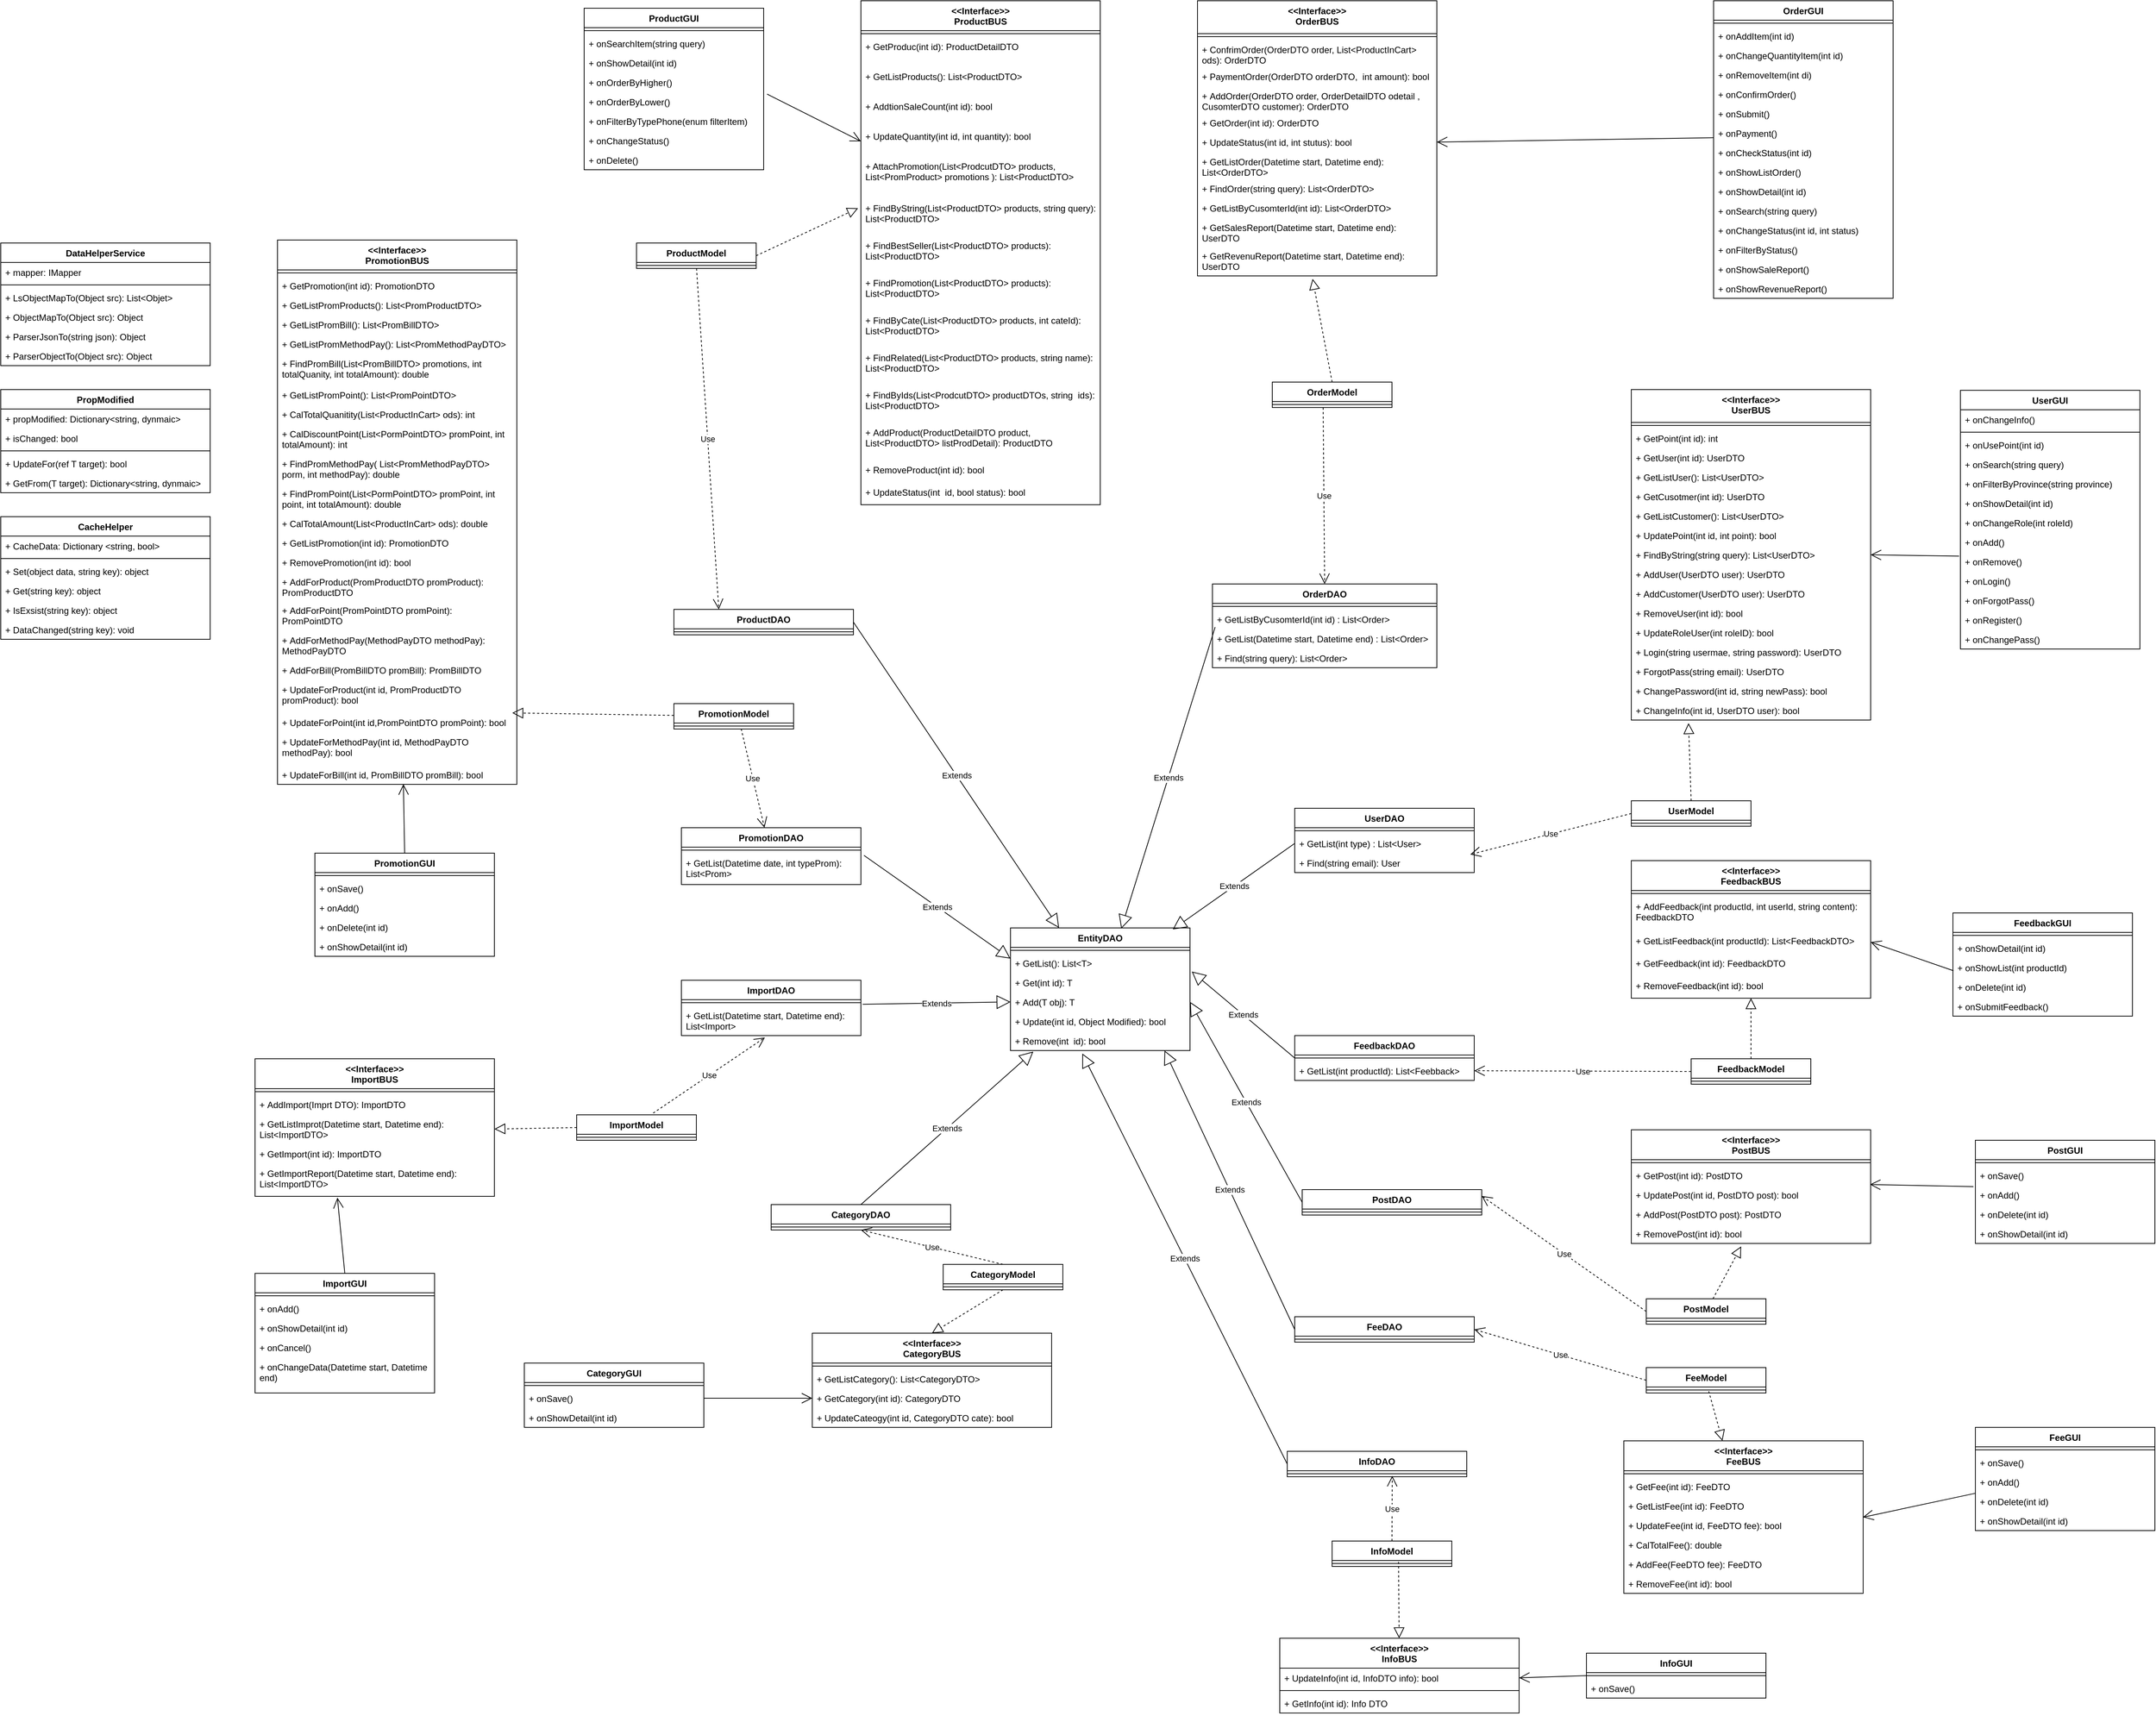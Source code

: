 <mxfile version="13.9.2" type="google"><diagram id="e3EAPHJTeLx5qhTSGBL0" name="Page-1"><mxGraphModel dx="1422" dy="794" grid="1" gridSize="10" guides="1" tooltips="1" connect="1" arrows="1" fold="1" page="1" pageScale="1" pageWidth="850" pageHeight="1100" math="0" shadow="0"><root><mxCell id="0"/><mxCell id="1" parent="0"/><mxCell id="QlcYupwWOLAespty6YKS-1" value="ProductDAO" style="swimlane;fontStyle=1;align=center;verticalAlign=top;childLayout=stackLayout;horizontal=1;startSize=26;horizontalStack=0;resizeParent=1;resizeParentMax=0;resizeLast=0;collapsible=1;marginBottom=0;" parent="1" vertex="1"><mxGeometry x="930" y="884" width="240" height="34" as="geometry"/></mxCell><mxCell id="QlcYupwWOLAespty6YKS-3" value="" style="line;strokeWidth=1;fillColor=none;align=left;verticalAlign=middle;spacingTop=-1;spacingLeft=3;spacingRight=3;rotatable=0;labelPosition=right;points=[];portConstraint=eastwest;" parent="QlcYupwWOLAespty6YKS-1" vertex="1"><mxGeometry y="26" width="240" height="8" as="geometry"/></mxCell><mxCell id="QlcYupwWOLAespty6YKS-10" value="&lt;&lt;Interface&gt;&gt;&#10;ProductBUS" style="swimlane;fontStyle=1;align=center;verticalAlign=top;childLayout=stackLayout;horizontal=1;startSize=40;horizontalStack=0;resizeParent=1;resizeParentMax=0;resizeLast=0;collapsible=1;marginBottom=0;" parent="1" vertex="1"><mxGeometry x="1180" y="70" width="320" height="674" as="geometry"/></mxCell><mxCell id="QlcYupwWOLAespty6YKS-12" value="" style="line;strokeWidth=1;fillColor=none;align=left;verticalAlign=middle;spacingTop=-1;spacingLeft=3;spacingRight=3;rotatable=0;labelPosition=right;points=[];portConstraint=eastwest;" parent="QlcYupwWOLAespty6YKS-10" vertex="1"><mxGeometry y="40" width="320" height="8" as="geometry"/></mxCell><mxCell id="QlcYupwWOLAespty6YKS-14" value="+ GetProduc(int id): ProductDetailDTO" style="text;strokeColor=none;fillColor=none;align=left;verticalAlign=top;spacingLeft=4;spacingRight=4;overflow=hidden;rotatable=0;points=[[0,0.5],[1,0.5]];portConstraint=eastwest;whiteSpace=wrap;" parent="QlcYupwWOLAespty6YKS-10" vertex="1"><mxGeometry y="48" width="320" height="40" as="geometry"/></mxCell><mxCell id="gi6TeOG72seck9liN92U-18" value="+ GetListProducts(): List&lt;ProductDTO&gt;" style="text;strokeColor=none;fillColor=none;align=left;verticalAlign=top;spacingLeft=4;spacingRight=4;overflow=hidden;rotatable=0;points=[[0,0.5],[1,0.5]];portConstraint=eastwest;whiteSpace=wrap;" parent="QlcYupwWOLAespty6YKS-10" vertex="1"><mxGeometry y="88" width="320" height="40" as="geometry"/></mxCell><mxCell id="gi6TeOG72seck9liN92U-88" value="+ AddtionSaleCount(int id): bool" style="text;strokeColor=none;fillColor=none;align=left;verticalAlign=top;spacingLeft=4;spacingRight=4;overflow=hidden;rotatable=0;points=[[0,0.5],[1,0.5]];portConstraint=eastwest;whiteSpace=wrap;" parent="QlcYupwWOLAespty6YKS-10" vertex="1"><mxGeometry y="128" width="320" height="40" as="geometry"/></mxCell><mxCell id="gi6TeOG72seck9liN92U-89" value="+ UpdateQuantity(int id, int quantity): bool" style="text;strokeColor=none;fillColor=none;align=left;verticalAlign=top;spacingLeft=4;spacingRight=4;overflow=hidden;rotatable=0;points=[[0,0.5],[1,0.5]];portConstraint=eastwest;whiteSpace=wrap;" parent="QlcYupwWOLAespty6YKS-10" vertex="1"><mxGeometry y="168" width="320" height="40" as="geometry"/></mxCell><mxCell id="QlcYupwWOLAespty6YKS-13" value="+ AttachPromotion(List&lt;ProdcutDTO&gt; products, List&lt;PromProduct&gt; promotions ): List&lt;ProductDTO&gt;" style="text;strokeColor=none;fillColor=none;align=left;verticalAlign=top;spacingLeft=4;spacingRight=4;overflow=hidden;rotatable=0;points=[[0,0.5],[1,0.5]];portConstraint=eastwest;whiteSpace=wrap;" parent="QlcYupwWOLAespty6YKS-10" vertex="1"><mxGeometry y="208" width="320" height="56" as="geometry"/></mxCell><mxCell id="QlcYupwWOLAespty6YKS-15" value="+ FindByString(List&lt;ProductDTO&gt; products, string query): List&lt;ProductDTO&gt;" style="text;strokeColor=none;fillColor=none;align=left;verticalAlign=top;spacingLeft=4;spacingRight=4;overflow=hidden;rotatable=0;points=[[0,0.5],[1,0.5]];portConstraint=eastwest;whiteSpace=wrap;" parent="QlcYupwWOLAespty6YKS-10" vertex="1"><mxGeometry y="264" width="320" height="50" as="geometry"/></mxCell><mxCell id="gi6TeOG72seck9liN92U-19" value="+ FindBestSeller(List&lt;ProductDTO&gt; products): List&lt;ProductDTO&gt;" style="text;strokeColor=none;fillColor=none;align=left;verticalAlign=top;spacingLeft=4;spacingRight=4;overflow=hidden;rotatable=0;points=[[0,0.5],[1,0.5]];portConstraint=eastwest;whiteSpace=wrap;" parent="QlcYupwWOLAespty6YKS-10" vertex="1"><mxGeometry y="314" width="320" height="50" as="geometry"/></mxCell><mxCell id="QlcYupwWOLAespty6YKS-16" value="+ FindPromotion(List&lt;ProductDTO&gt; products):&#10;List&lt;ProductDTO&gt;&#10;" style="text;strokeColor=none;fillColor=none;align=left;verticalAlign=top;spacingLeft=4;spacingRight=4;overflow=hidden;rotatable=0;points=[[0,0.5],[1,0.5]];portConstraint=eastwest;whiteSpace=wrap;" parent="QlcYupwWOLAespty6YKS-10" vertex="1"><mxGeometry y="364" width="320" height="50" as="geometry"/></mxCell><mxCell id="gi6TeOG72seck9liN92U-17" value="+ FindByCate(List&lt;ProductDTO&gt; products, int cateId): List&lt;ProductDTO&gt;" style="text;strokeColor=none;fillColor=none;align=left;verticalAlign=top;spacingLeft=4;spacingRight=4;overflow=hidden;rotatable=0;points=[[0,0.5],[1,0.5]];portConstraint=eastwest;whiteSpace=wrap;" parent="QlcYupwWOLAespty6YKS-10" vertex="1"><mxGeometry y="414" width="320" height="50" as="geometry"/></mxCell><mxCell id="gi6TeOG72seck9liN92U-21" value="+ FindRelated(List&lt;ProductDTO&gt; products, string name): List&lt;ProductDTO&gt;" style="text;strokeColor=none;fillColor=none;align=left;verticalAlign=top;spacingLeft=4;spacingRight=4;overflow=hidden;rotatable=0;points=[[0,0.5],[1,0.5]];portConstraint=eastwest;whiteSpace=wrap;" parent="QlcYupwWOLAespty6YKS-10" vertex="1"><mxGeometry y="464" width="320" height="50" as="geometry"/></mxCell><mxCell id="gi6TeOG72seck9liN92U-37" value="+ FindByIds(List&lt;ProdcutDTO&gt; productDTOs, string  ids): List&lt;ProductDTO&gt;" style="text;strokeColor=none;fillColor=none;align=left;verticalAlign=top;spacingLeft=4;spacingRight=4;overflow=hidden;rotatable=0;points=[[0,0.5],[1,0.5]];portConstraint=eastwest;whiteSpace=wrap;" parent="QlcYupwWOLAespty6YKS-10" vertex="1"><mxGeometry y="514" width="320" height="50" as="geometry"/></mxCell><mxCell id="gi6TeOG72seck9liN92U-225" value="+ AddProduct(ProductDetailDTO product, List&lt;ProductDTO&gt; listProdDetail): ProductDTO" style="text;strokeColor=none;fillColor=none;align=left;verticalAlign=top;spacingLeft=4;spacingRight=4;overflow=hidden;rotatable=0;points=[[0,0.5],[1,0.5]];portConstraint=eastwest;whiteSpace=wrap;" parent="QlcYupwWOLAespty6YKS-10" vertex="1"><mxGeometry y="564" width="320" height="50" as="geometry"/></mxCell><mxCell id="gi6TeOG72seck9liN92U-226" value="+ RemoveProduct(int id): bool" style="text;strokeColor=none;fillColor=none;align=left;verticalAlign=top;spacingLeft=4;spacingRight=4;overflow=hidden;rotatable=0;points=[[0,0.5],[1,0.5]];portConstraint=eastwest;whiteSpace=wrap;" parent="QlcYupwWOLAespty6YKS-10" vertex="1"><mxGeometry y="614" width="320" height="30" as="geometry"/></mxCell><mxCell id="gi6TeOG72seck9liN92U-229" value="+ UpdateStatus(int  id, bool status): bool" style="text;strokeColor=none;fillColor=none;align=left;verticalAlign=top;spacingLeft=4;spacingRight=4;overflow=hidden;rotatable=0;points=[[0,0.5],[1,0.5]];portConstraint=eastwest;whiteSpace=wrap;" parent="QlcYupwWOLAespty6YKS-10" vertex="1"><mxGeometry y="644" width="320" height="30" as="geometry"/></mxCell><mxCell id="gi6TeOG72seck9liN92U-1" value="ProductGUI" style="swimlane;fontStyle=1;align=center;verticalAlign=top;childLayout=stackLayout;horizontal=1;startSize=26;horizontalStack=0;resizeParent=1;resizeParentMax=0;resizeLast=0;collapsible=1;marginBottom=0;" parent="1" vertex="1"><mxGeometry x="810" y="80" width="240" height="216" as="geometry"/></mxCell><mxCell id="gi6TeOG72seck9liN92U-3" value="" style="line;strokeWidth=1;fillColor=none;align=left;verticalAlign=middle;spacingTop=-1;spacingLeft=3;spacingRight=3;rotatable=0;labelPosition=right;points=[];portConstraint=eastwest;" parent="gi6TeOG72seck9liN92U-1" vertex="1"><mxGeometry y="26" width="240" height="8" as="geometry"/></mxCell><mxCell id="gi6TeOG72seck9liN92U-4" value="+ onSearchItem(string query)" style="text;strokeColor=none;fillColor=none;align=left;verticalAlign=top;spacingLeft=4;spacingRight=4;overflow=hidden;rotatable=0;points=[[0,0.5],[1,0.5]];portConstraint=eastwest;" parent="gi6TeOG72seck9liN92U-1" vertex="1"><mxGeometry y="34" width="240" height="26" as="geometry"/></mxCell><mxCell id="gi6TeOG72seck9liN92U-5" value="+ onShowDetail(int id)" style="text;strokeColor=none;fillColor=none;align=left;verticalAlign=top;spacingLeft=4;spacingRight=4;overflow=hidden;rotatable=0;points=[[0,0.5],[1,0.5]];portConstraint=eastwest;" parent="gi6TeOG72seck9liN92U-1" vertex="1"><mxGeometry y="60" width="240" height="26" as="geometry"/></mxCell><mxCell id="gi6TeOG72seck9liN92U-23" value="+ onOrderByHigher()" style="text;strokeColor=none;fillColor=none;align=left;verticalAlign=top;spacingLeft=4;spacingRight=4;overflow=hidden;rotatable=0;points=[[0,0.5],[1,0.5]];portConstraint=eastwest;" parent="gi6TeOG72seck9liN92U-1" vertex="1"><mxGeometry y="86" width="240" height="26" as="geometry"/></mxCell><mxCell id="gi6TeOG72seck9liN92U-25" value="+ onOrderByLower()" style="text;strokeColor=none;fillColor=none;align=left;verticalAlign=top;spacingLeft=4;spacingRight=4;overflow=hidden;rotatable=0;points=[[0,0.5],[1,0.5]];portConstraint=eastwest;" parent="gi6TeOG72seck9liN92U-1" vertex="1"><mxGeometry y="112" width="240" height="26" as="geometry"/></mxCell><mxCell id="gi6TeOG72seck9liN92U-26" value="+ onFilterByTypePhone(enum filterItem)" style="text;strokeColor=none;fillColor=none;align=left;verticalAlign=top;spacingLeft=4;spacingRight=4;overflow=hidden;rotatable=0;points=[[0,0.5],[1,0.5]];portConstraint=eastwest;" parent="gi6TeOG72seck9liN92U-1" vertex="1"><mxGeometry y="138" width="240" height="26" as="geometry"/></mxCell><mxCell id="gi6TeOG72seck9liN92U-230" value="+ onChangeStatus()" style="text;strokeColor=none;fillColor=none;align=left;verticalAlign=top;spacingLeft=4;spacingRight=4;overflow=hidden;rotatable=0;points=[[0,0.5],[1,0.5]];portConstraint=eastwest;" parent="gi6TeOG72seck9liN92U-1" vertex="1"><mxGeometry y="164" width="240" height="26" as="geometry"/></mxCell><mxCell id="gi6TeOG72seck9liN92U-231" value="+ onDelete()" style="text;strokeColor=none;fillColor=none;align=left;verticalAlign=top;spacingLeft=4;spacingRight=4;overflow=hidden;rotatable=0;points=[[0,0.5],[1,0.5]];portConstraint=eastwest;" parent="gi6TeOG72seck9liN92U-1" vertex="1"><mxGeometry y="190" width="240" height="26" as="geometry"/></mxCell><mxCell id="gi6TeOG72seck9liN92U-27" value="&lt;&lt;Interface&gt;&gt;&#10;CategoryBUS" style="swimlane;fontStyle=1;align=center;verticalAlign=top;childLayout=stackLayout;horizontal=1;startSize=40;horizontalStack=0;resizeParent=1;resizeParentMax=0;resizeLast=0;collapsible=1;marginBottom=0;" parent="1" vertex="1"><mxGeometry x="1115" y="1852" width="320" height="126" as="geometry"/></mxCell><mxCell id="gi6TeOG72seck9liN92U-28" value="" style="line;strokeWidth=1;fillColor=none;align=left;verticalAlign=middle;spacingTop=-1;spacingLeft=3;spacingRight=3;rotatable=0;labelPosition=right;points=[];portConstraint=eastwest;" parent="gi6TeOG72seck9liN92U-27" vertex="1"><mxGeometry y="40" width="320" height="8" as="geometry"/></mxCell><mxCell id="gi6TeOG72seck9liN92U-156" value="+ GetListCategory(): List&lt;CategoryDTO&gt;" style="text;strokeColor=none;fillColor=none;align=left;verticalAlign=top;spacingLeft=4;spacingRight=4;overflow=hidden;rotatable=0;points=[[0,0.5],[1,0.5]];portConstraint=eastwest;" parent="gi6TeOG72seck9liN92U-27" vertex="1"><mxGeometry y="48" width="320" height="26" as="geometry"/></mxCell><mxCell id="gi6TeOG72seck9liN92U-29" value="+ GetCategory(int id): CategoryDTO" style="text;strokeColor=none;fillColor=none;align=left;verticalAlign=top;spacingLeft=4;spacingRight=4;overflow=hidden;rotatable=0;points=[[0,0.5],[1,0.5]];portConstraint=eastwest;" parent="gi6TeOG72seck9liN92U-27" vertex="1"><mxGeometry y="74" width="320" height="26" as="geometry"/></mxCell><mxCell id="gi6TeOG72seck9liN92U-157" value="+ UpdateCateogy(int id, CategoryDTO cate): bool" style="text;strokeColor=none;fillColor=none;align=left;verticalAlign=top;spacingLeft=4;spacingRight=4;overflow=hidden;rotatable=0;points=[[0,0.5],[1,0.5]];portConstraint=eastwest;" parent="gi6TeOG72seck9liN92U-27" vertex="1"><mxGeometry y="100" width="320" height="26" as="geometry"/></mxCell><mxCell id="gi6TeOG72seck9liN92U-32" value="CategoryDAO" style="swimlane;fontStyle=1;align=center;verticalAlign=top;childLayout=stackLayout;horizontal=1;startSize=26;horizontalStack=0;resizeParent=1;resizeParentMax=0;resizeLast=0;collapsible=1;marginBottom=0;" parent="1" vertex="1"><mxGeometry x="1060" y="1680" width="240" height="34" as="geometry"/></mxCell><mxCell id="gi6TeOG72seck9liN92U-33" value="" style="line;strokeWidth=1;fillColor=none;align=left;verticalAlign=middle;spacingTop=-1;spacingLeft=3;spacingRight=3;rotatable=0;labelPosition=right;points=[];portConstraint=eastwest;" parent="gi6TeOG72seck9liN92U-32" vertex="1"><mxGeometry y="26" width="240" height="8" as="geometry"/></mxCell><mxCell id="gi6TeOG72seck9liN92U-38" value="&lt;&lt;Interface&gt;&gt;&#10;OrderBUS" style="swimlane;fontStyle=1;align=center;verticalAlign=top;childLayout=stackLayout;horizontal=1;startSize=44;horizontalStack=0;resizeParent=1;resizeParentMax=0;resizeLast=0;collapsible=1;marginBottom=0;whiteSpace=wrap;" parent="1" vertex="1"><mxGeometry x="1630" y="70" width="320" height="368" as="geometry"/></mxCell><mxCell id="gi6TeOG72seck9liN92U-39" value="" style="line;strokeWidth=1;fillColor=none;align=left;verticalAlign=middle;spacingTop=-1;spacingLeft=3;spacingRight=3;rotatable=0;labelPosition=right;points=[];portConstraint=eastwest;" parent="gi6TeOG72seck9liN92U-38" vertex="1"><mxGeometry y="44" width="320" height="8" as="geometry"/></mxCell><mxCell id="gi6TeOG72seck9liN92U-40" value="+ ConfrimOrder(OrderDTO order, List&lt;ProductInCart&gt; ods): OrderDTO" style="text;strokeColor=none;fillColor=none;align=left;verticalAlign=top;spacingLeft=4;spacingRight=4;overflow=hidden;rotatable=0;points=[[0,0.5],[1,0.5]];portConstraint=eastwest;whiteSpace=wrap;" parent="gi6TeOG72seck9liN92U-38" vertex="1"><mxGeometry y="52" width="320" height="36" as="geometry"/></mxCell><mxCell id="gi6TeOG72seck9liN92U-45" value="+ PaymentOrder(OrderDTO orderDTO,  int amount): bool" style="text;strokeColor=none;fillColor=none;align=left;verticalAlign=top;spacingLeft=4;spacingRight=4;overflow=hidden;rotatable=0;points=[[0,0.5],[1,0.5]];portConstraint=eastwest;" parent="gi6TeOG72seck9liN92U-38" vertex="1"><mxGeometry y="88" width="320" height="26" as="geometry"/></mxCell><mxCell id="gi6TeOG72seck9liN92U-91" value="+ AddOrder(OrderDTO order, OrderDetailDTO odetail , CusomterDTO customer): OrderDTO" style="text;strokeColor=none;fillColor=none;align=left;verticalAlign=top;spacingLeft=4;spacingRight=4;overflow=hidden;rotatable=0;points=[[0,0.5],[1,0.5]];portConstraint=eastwest;whiteSpace=wrap;" parent="gi6TeOG72seck9liN92U-38" vertex="1"><mxGeometry y="114" width="320" height="36" as="geometry"/></mxCell><mxCell id="gi6TeOG72seck9liN92U-92" value="+ GetOrder(int id): OrderDTO" style="text;strokeColor=none;fillColor=none;align=left;verticalAlign=top;spacingLeft=4;spacingRight=4;overflow=hidden;rotatable=0;points=[[0,0.5],[1,0.5]];portConstraint=eastwest;" parent="gi6TeOG72seck9liN92U-38" vertex="1"><mxGeometry y="150" width="320" height="26" as="geometry"/></mxCell><mxCell id="gi6TeOG72seck9liN92U-98" value="+ UpdateStatus(int id, int stutus): bool" style="text;strokeColor=none;fillColor=none;align=left;verticalAlign=top;spacingLeft=4;spacingRight=4;overflow=hidden;rotatable=0;points=[[0,0.5],[1,0.5]];portConstraint=eastwest;" parent="gi6TeOG72seck9liN92U-38" vertex="1"><mxGeometry y="176" width="320" height="26" as="geometry"/></mxCell><mxCell id="gi6TeOG72seck9liN92U-115" value="+ GetListOrder(Datetime start, Datetime end): List&lt;OrderDTO&gt;" style="text;strokeColor=none;fillColor=none;align=left;verticalAlign=top;spacingLeft=4;spacingRight=4;overflow=hidden;rotatable=0;points=[[0,0.5],[1,0.5]];portConstraint=eastwest;whiteSpace=wrap;" parent="gi6TeOG72seck9liN92U-38" vertex="1"><mxGeometry y="202" width="320" height="36" as="geometry"/></mxCell><mxCell id="gi6TeOG72seck9liN92U-124" value="+ FindOrder(string query): List&lt;OrderDTO&gt;" style="text;strokeColor=none;fillColor=none;align=left;verticalAlign=top;spacingLeft=4;spacingRight=4;overflow=hidden;rotatable=0;points=[[0,0.5],[1,0.5]];portConstraint=eastwest;" parent="gi6TeOG72seck9liN92U-38" vertex="1"><mxGeometry y="238" width="320" height="26" as="geometry"/></mxCell><mxCell id="gi6TeOG72seck9liN92U-135" value="+ GetListByCusomterId(int id): List&lt;OrderDTO&gt;" style="text;strokeColor=none;fillColor=none;align=left;verticalAlign=top;spacingLeft=4;spacingRight=4;overflow=hidden;rotatable=0;points=[[0,0.5],[1,0.5]];portConstraint=eastwest;" parent="gi6TeOG72seck9liN92U-38" vertex="1"><mxGeometry y="264" width="320" height="26" as="geometry"/></mxCell><mxCell id="gi6TeOG72seck9liN92U-269" value="+ GetSalesReport(Datetime start, Datetime end): UserDTO" style="text;strokeColor=none;fillColor=none;align=left;verticalAlign=top;spacingLeft=4;spacingRight=4;overflow=hidden;rotatable=0;points=[[0,0.5],[1,0.5]];portConstraint=eastwest;whiteSpace=wrap;" parent="gi6TeOG72seck9liN92U-38" vertex="1"><mxGeometry y="290" width="320" height="38" as="geometry"/></mxCell><mxCell id="gi6TeOG72seck9liN92U-270" value="+ GetRevenuReport(Datetime start, Datetime end): UserDTO" style="text;strokeColor=none;fillColor=none;align=left;verticalAlign=top;spacingLeft=4;spacingRight=4;overflow=hidden;rotatable=0;points=[[0,0.5],[1,0.5]];portConstraint=eastwest;whiteSpace=wrap;" parent="gi6TeOG72seck9liN92U-38" vertex="1"><mxGeometry y="328" width="320" height="40" as="geometry"/></mxCell><mxCell id="gi6TeOG72seck9liN92U-41" value="OrderDAO" style="swimlane;fontStyle=1;align=center;verticalAlign=top;childLayout=stackLayout;horizontal=1;startSize=26;horizontalStack=0;resizeParent=1;resizeParentMax=0;resizeLast=0;collapsible=1;marginBottom=0;" parent="1" vertex="1"><mxGeometry x="1650" y="850" width="300" height="112" as="geometry"/></mxCell><mxCell id="gi6TeOG72seck9liN92U-42" value="" style="line;strokeWidth=1;fillColor=none;align=left;verticalAlign=middle;spacingTop=-1;spacingLeft=3;spacingRight=3;rotatable=0;labelPosition=right;points=[];portConstraint=eastwest;" parent="gi6TeOG72seck9liN92U-41" vertex="1"><mxGeometry y="26" width="300" height="8" as="geometry"/></mxCell><mxCell id="gi6TeOG72seck9liN92U-97" value="+ GetListByCusomterId(int id) : List&lt;Order&gt;" style="text;strokeColor=none;fillColor=none;align=left;verticalAlign=top;spacingLeft=4;spacingRight=4;overflow=hidden;rotatable=0;points=[[0,0.5],[1,0.5]];portConstraint=eastwest;" parent="gi6TeOG72seck9liN92U-41" vertex="1"><mxGeometry y="34" width="300" height="26" as="geometry"/></mxCell><mxCell id="gi6TeOG72seck9liN92U-112" value="+ GetList(Datetime start, Datetime end) : List&lt;Order&gt;" style="text;strokeColor=none;fillColor=none;align=left;verticalAlign=top;spacingLeft=4;spacingRight=4;overflow=hidden;rotatable=0;points=[[0,0.5],[1,0.5]];portConstraint=eastwest;" parent="gi6TeOG72seck9liN92U-41" vertex="1"><mxGeometry y="60" width="300" height="26" as="geometry"/></mxCell><mxCell id="gi6TeOG72seck9liN92U-113" value="+ Find(string query): List&lt;Order&gt;" style="text;strokeColor=none;fillColor=none;align=left;verticalAlign=top;spacingLeft=4;spacingRight=4;overflow=hidden;rotatable=0;points=[[0,0.5],[1,0.5]];portConstraint=eastwest;" parent="gi6TeOG72seck9liN92U-41" vertex="1"><mxGeometry y="86" width="300" height="26" as="geometry"/></mxCell><mxCell id="gi6TeOG72seck9liN92U-47" value="OrderGUI" style="swimlane;fontStyle=1;align=center;verticalAlign=top;childLayout=stackLayout;horizontal=1;startSize=26;horizontalStack=0;resizeParent=1;resizeParentMax=0;resizeLast=0;collapsible=1;marginBottom=0;" parent="1" vertex="1"><mxGeometry x="2320" y="70" width="240" height="398" as="geometry"/></mxCell><mxCell id="gi6TeOG72seck9liN92U-48" value="" style="line;strokeWidth=1;fillColor=none;align=left;verticalAlign=middle;spacingTop=-1;spacingLeft=3;spacingRight=3;rotatable=0;labelPosition=right;points=[];portConstraint=eastwest;" parent="gi6TeOG72seck9liN92U-47" vertex="1"><mxGeometry y="26" width="240" height="8" as="geometry"/></mxCell><mxCell id="gi6TeOG72seck9liN92U-49" value="+ onAddItem(int id)" style="text;strokeColor=none;fillColor=none;align=left;verticalAlign=top;spacingLeft=4;spacingRight=4;overflow=hidden;rotatable=0;points=[[0,0.5],[1,0.5]];portConstraint=eastwest;" parent="gi6TeOG72seck9liN92U-47" vertex="1"><mxGeometry y="34" width="240" height="26" as="geometry"/></mxCell><mxCell id="gi6TeOG72seck9liN92U-50" value="+ onChangeQuantityItem(int id)" style="text;strokeColor=none;fillColor=none;align=left;verticalAlign=top;spacingLeft=4;spacingRight=4;overflow=hidden;rotatable=0;points=[[0,0.5],[1,0.5]];portConstraint=eastwest;" parent="gi6TeOG72seck9liN92U-47" vertex="1"><mxGeometry y="60" width="240" height="26" as="geometry"/></mxCell><mxCell id="gi6TeOG72seck9liN92U-51" value="+ onRemoveItem(int di)" style="text;strokeColor=none;fillColor=none;align=left;verticalAlign=top;spacingLeft=4;spacingRight=4;overflow=hidden;rotatable=0;points=[[0,0.5],[1,0.5]];portConstraint=eastwest;" parent="gi6TeOG72seck9liN92U-47" vertex="1"><mxGeometry y="86" width="240" height="26" as="geometry"/></mxCell><mxCell id="gi6TeOG72seck9liN92U-52" value="+ onConfirmOrder()" style="text;strokeColor=none;fillColor=none;align=left;verticalAlign=top;spacingLeft=4;spacingRight=4;overflow=hidden;rotatable=0;points=[[0,0.5],[1,0.5]];portConstraint=eastwest;" parent="gi6TeOG72seck9liN92U-47" vertex="1"><mxGeometry y="112" width="240" height="26" as="geometry"/></mxCell><mxCell id="gi6TeOG72seck9liN92U-53" value="+ onSubmit()" style="text;strokeColor=none;fillColor=none;align=left;verticalAlign=top;spacingLeft=4;spacingRight=4;overflow=hidden;rotatable=0;points=[[0,0.5],[1,0.5]];portConstraint=eastwest;" parent="gi6TeOG72seck9liN92U-47" vertex="1"><mxGeometry y="138" width="240" height="26" as="geometry"/></mxCell><mxCell id="gi6TeOG72seck9liN92U-93" value="+ onPayment()" style="text;strokeColor=none;fillColor=none;align=left;verticalAlign=top;spacingLeft=4;spacingRight=4;overflow=hidden;rotatable=0;points=[[0,0.5],[1,0.5]];portConstraint=eastwest;" parent="gi6TeOG72seck9liN92U-47" vertex="1"><mxGeometry y="164" width="240" height="26" as="geometry"/></mxCell><mxCell id="gi6TeOG72seck9liN92U-96" value="+ onCheckStatus(int id)" style="text;strokeColor=none;fillColor=none;align=left;verticalAlign=top;spacingLeft=4;spacingRight=4;overflow=hidden;rotatable=0;points=[[0,0.5],[1,0.5]];portConstraint=eastwest;" parent="gi6TeOG72seck9liN92U-47" vertex="1"><mxGeometry y="190" width="240" height="26" as="geometry"/></mxCell><mxCell id="gi6TeOG72seck9liN92U-99" value="+ onShowListOrder()" style="text;strokeColor=none;fillColor=none;align=left;verticalAlign=top;spacingLeft=4;spacingRight=4;overflow=hidden;rotatable=0;points=[[0,0.5],[1,0.5]];portConstraint=eastwest;" parent="gi6TeOG72seck9liN92U-47" vertex="1"><mxGeometry y="216" width="240" height="26" as="geometry"/></mxCell><mxCell id="gi6TeOG72seck9liN92U-125" value="+ onShowDetail(int id)" style="text;strokeColor=none;fillColor=none;align=left;verticalAlign=top;spacingLeft=4;spacingRight=4;overflow=hidden;rotatable=0;points=[[0,0.5],[1,0.5]];portConstraint=eastwest;" parent="gi6TeOG72seck9liN92U-47" vertex="1"><mxGeometry y="242" width="240" height="26" as="geometry"/></mxCell><mxCell id="gi6TeOG72seck9liN92U-126" value="+ onSearch(string query)" style="text;strokeColor=none;fillColor=none;align=left;verticalAlign=top;spacingLeft=4;spacingRight=4;overflow=hidden;rotatable=0;points=[[0,0.5],[1,0.5]];portConstraint=eastwest;" parent="gi6TeOG72seck9liN92U-47" vertex="1"><mxGeometry y="268" width="240" height="26" as="geometry"/></mxCell><mxCell id="gi6TeOG72seck9liN92U-127" value="+ onChangeStatus(int id, int status)" style="text;strokeColor=none;fillColor=none;align=left;verticalAlign=top;spacingLeft=4;spacingRight=4;overflow=hidden;rotatable=0;points=[[0,0.5],[1,0.5]];portConstraint=eastwest;" parent="gi6TeOG72seck9liN92U-47" vertex="1"><mxGeometry y="294" width="240" height="26" as="geometry"/></mxCell><mxCell id="gi6TeOG72seck9liN92U-128" value="+ onFilterByStatus()" style="text;strokeColor=none;fillColor=none;align=left;verticalAlign=top;spacingLeft=4;spacingRight=4;overflow=hidden;rotatable=0;points=[[0,0.5],[1,0.5]];portConstraint=eastwest;" parent="gi6TeOG72seck9liN92U-47" vertex="1"><mxGeometry y="320" width="240" height="26" as="geometry"/></mxCell><mxCell id="gi6TeOG72seck9liN92U-271" value="+ onShowSaleReport()" style="text;strokeColor=none;fillColor=none;align=left;verticalAlign=top;spacingLeft=4;spacingRight=4;overflow=hidden;rotatable=0;points=[[0,0.5],[1,0.5]];portConstraint=eastwest;" parent="gi6TeOG72seck9liN92U-47" vertex="1"><mxGeometry y="346" width="240" height="26" as="geometry"/></mxCell><mxCell id="gi6TeOG72seck9liN92U-272" value="+ onShowRevenueReport()" style="text;strokeColor=none;fillColor=none;align=left;verticalAlign=top;spacingLeft=4;spacingRight=4;overflow=hidden;rotatable=0;points=[[0,0.5],[1,0.5]];portConstraint=eastwest;" parent="gi6TeOG72seck9liN92U-47" vertex="1"><mxGeometry y="372" width="240" height="26" as="geometry"/></mxCell><mxCell id="gi6TeOG72seck9liN92U-69" value="&lt;&lt;Interface&gt;&gt;&#10;UserBUS" style="swimlane;fontStyle=1;align=center;verticalAlign=top;childLayout=stackLayout;horizontal=1;startSize=44;horizontalStack=0;resizeParent=1;resizeParentMax=0;resizeLast=0;collapsible=1;marginBottom=0;whiteSpace=wrap;" parent="1" vertex="1"><mxGeometry x="2210" y="590" width="320" height="442" as="geometry"/></mxCell><mxCell id="gi6TeOG72seck9liN92U-70" value="" style="line;strokeWidth=1;fillColor=none;align=left;verticalAlign=middle;spacingTop=-1;spacingLeft=3;spacingRight=3;rotatable=0;labelPosition=right;points=[];portConstraint=eastwest;" parent="gi6TeOG72seck9liN92U-69" vertex="1"><mxGeometry y="44" width="320" height="8" as="geometry"/></mxCell><mxCell id="gi6TeOG72seck9liN92U-71" value="+ GetPoint(int id): int" style="text;strokeColor=none;fillColor=none;align=left;verticalAlign=top;spacingLeft=4;spacingRight=4;overflow=hidden;rotatable=0;points=[[0,0.5],[1,0.5]];portConstraint=eastwest;whiteSpace=wrap;" parent="gi6TeOG72seck9liN92U-69" vertex="1"><mxGeometry y="52" width="320" height="26" as="geometry"/></mxCell><mxCell id="gi6TeOG72seck9liN92U-257" value="+ GetUser(int id): UserDTO" style="text;strokeColor=none;fillColor=none;align=left;verticalAlign=top;spacingLeft=4;spacingRight=4;overflow=hidden;rotatable=0;points=[[0,0.5],[1,0.5]];portConstraint=eastwest;" parent="gi6TeOG72seck9liN92U-69" vertex="1"><mxGeometry y="78" width="320" height="26" as="geometry"/></mxCell><mxCell id="gi6TeOG72seck9liN92U-258" value="+ GetListUser(): List&lt;UserDTO&gt;" style="text;strokeColor=none;fillColor=none;align=left;verticalAlign=top;spacingLeft=4;spacingRight=4;overflow=hidden;rotatable=0;points=[[0,0.5],[1,0.5]];portConstraint=eastwest;" parent="gi6TeOG72seck9liN92U-69" vertex="1"><mxGeometry y="104" width="320" height="26" as="geometry"/></mxCell><mxCell id="gi6TeOG72seck9liN92U-72" value="+ GetCusotmer(int id): UserDTO" style="text;strokeColor=none;fillColor=none;align=left;verticalAlign=top;spacingLeft=4;spacingRight=4;overflow=hidden;rotatable=0;points=[[0,0.5],[1,0.5]];portConstraint=eastwest;" parent="gi6TeOG72seck9liN92U-69" vertex="1"><mxGeometry y="130" width="320" height="26" as="geometry"/></mxCell><mxCell id="gi6TeOG72seck9liN92U-130" value="+ GetListCustomer(): List&lt;UserDTO&gt;" style="text;strokeColor=none;fillColor=none;align=left;verticalAlign=top;spacingLeft=4;spacingRight=4;overflow=hidden;rotatable=0;points=[[0,0.5],[1,0.5]];portConstraint=eastwest;" parent="gi6TeOG72seck9liN92U-69" vertex="1"><mxGeometry y="156" width="320" height="26" as="geometry"/></mxCell><mxCell id="gi6TeOG72seck9liN92U-94" value="+ UpdatePoint(int id, int point): bool" style="text;strokeColor=none;fillColor=none;align=left;verticalAlign=top;spacingLeft=4;spacingRight=4;overflow=hidden;rotatable=0;points=[[0,0.5],[1,0.5]];portConstraint=eastwest;" parent="gi6TeOG72seck9liN92U-69" vertex="1"><mxGeometry y="182" width="320" height="26" as="geometry"/></mxCell><mxCell id="gi6TeOG72seck9liN92U-131" value="+ FindByString(string query): List&lt;UserDTO&gt;" style="text;strokeColor=none;fillColor=none;align=left;verticalAlign=top;spacingLeft=4;spacingRight=4;overflow=hidden;rotatable=0;points=[[0,0.5],[1,0.5]];portConstraint=eastwest;" parent="gi6TeOG72seck9liN92U-69" vertex="1"><mxGeometry y="208" width="320" height="26" as="geometry"/></mxCell><mxCell id="gi6TeOG72seck9liN92U-250" value="+ AddUser(UserDTO user): UserDTO" style="text;strokeColor=none;fillColor=none;align=left;verticalAlign=top;spacingLeft=4;spacingRight=4;overflow=hidden;rotatable=0;points=[[0,0.5],[1,0.5]];portConstraint=eastwest;" parent="gi6TeOG72seck9liN92U-69" vertex="1"><mxGeometry y="234" width="320" height="26" as="geometry"/></mxCell><mxCell id="gi6TeOG72seck9liN92U-263" value="+ AddCustomer(UserDTO user): UserDTO" style="text;strokeColor=none;fillColor=none;align=left;verticalAlign=top;spacingLeft=4;spacingRight=4;overflow=hidden;rotatable=0;points=[[0,0.5],[1,0.5]];portConstraint=eastwest;" parent="gi6TeOG72seck9liN92U-69" vertex="1"><mxGeometry y="260" width="320" height="26" as="geometry"/></mxCell><mxCell id="gi6TeOG72seck9liN92U-251" value="+ RemoveUser(int id): bool" style="text;strokeColor=none;fillColor=none;align=left;verticalAlign=top;spacingLeft=4;spacingRight=4;overflow=hidden;rotatable=0;points=[[0,0.5],[1,0.5]];portConstraint=eastwest;" parent="gi6TeOG72seck9liN92U-69" vertex="1"><mxGeometry y="286" width="320" height="26" as="geometry"/></mxCell><mxCell id="gi6TeOG72seck9liN92U-260" value="+ UpdateRoleUser(int roleID): bool" style="text;strokeColor=none;fillColor=none;align=left;verticalAlign=top;spacingLeft=4;spacingRight=4;overflow=hidden;rotatable=0;points=[[0,0.5],[1,0.5]];portConstraint=eastwest;" parent="gi6TeOG72seck9liN92U-69" vertex="1"><mxGeometry y="312" width="320" height="26" as="geometry"/></mxCell><mxCell id="gi6TeOG72seck9liN92U-259" value="+ Login(string usermae, string password): UserDTO" style="text;strokeColor=none;fillColor=none;align=left;verticalAlign=top;spacingLeft=4;spacingRight=4;overflow=hidden;rotatable=0;points=[[0,0.5],[1,0.5]];portConstraint=eastwest;" parent="gi6TeOG72seck9liN92U-69" vertex="1"><mxGeometry y="338" width="320" height="26" as="geometry"/></mxCell><mxCell id="gi6TeOG72seck9liN92U-255" value="+ ForgotPass(string email): UserDTO" style="text;strokeColor=none;fillColor=none;align=left;verticalAlign=top;spacingLeft=4;spacingRight=4;overflow=hidden;rotatable=0;points=[[0,0.5],[1,0.5]];portConstraint=eastwest;" parent="gi6TeOG72seck9liN92U-69" vertex="1"><mxGeometry y="364" width="320" height="26" as="geometry"/></mxCell><mxCell id="gi6TeOG72seck9liN92U-267" value="+ ChangePassword(int id, string newPass): bool" style="text;strokeColor=none;fillColor=none;align=left;verticalAlign=top;spacingLeft=4;spacingRight=4;overflow=hidden;rotatable=0;points=[[0,0.5],[1,0.5]];portConstraint=eastwest;" parent="gi6TeOG72seck9liN92U-69" vertex="1"><mxGeometry y="390" width="320" height="26" as="geometry"/></mxCell><mxCell id="gi6TeOG72seck9liN92U-268" value="+ ChangeInfo(int id, UserDTO user): bool" style="text;strokeColor=none;fillColor=none;align=left;verticalAlign=top;spacingLeft=4;spacingRight=4;overflow=hidden;rotatable=0;points=[[0,0.5],[1,0.5]];portConstraint=eastwest;" parent="gi6TeOG72seck9liN92U-69" vertex="1"><mxGeometry y="416" width="320" height="26" as="geometry"/></mxCell><mxCell id="gi6TeOG72seck9liN92U-73" value="UserDAO" style="swimlane;fontStyle=1;align=center;verticalAlign=top;childLayout=stackLayout;horizontal=1;startSize=26;horizontalStack=0;resizeParent=1;resizeParentMax=0;resizeLast=0;collapsible=1;marginBottom=0;" parent="1" vertex="1"><mxGeometry x="1760" y="1150" width="240" height="86" as="geometry"/></mxCell><mxCell id="gi6TeOG72seck9liN92U-74" value="" style="line;strokeWidth=1;fillColor=none;align=left;verticalAlign=middle;spacingTop=-1;spacingLeft=3;spacingRight=3;rotatable=0;labelPosition=right;points=[];portConstraint=eastwest;" parent="gi6TeOG72seck9liN92U-73" vertex="1"><mxGeometry y="26" width="240" height="8" as="geometry"/></mxCell><mxCell id="gi6TeOG72seck9liN92U-129" value="+ GetList(int type) : List&lt;User&gt;" style="text;strokeColor=none;fillColor=none;align=left;verticalAlign=top;spacingLeft=4;spacingRight=4;overflow=hidden;rotatable=0;points=[[0,0.5],[1,0.5]];portConstraint=eastwest;" parent="gi6TeOG72seck9liN92U-73" vertex="1"><mxGeometry y="34" width="240" height="26" as="geometry"/></mxCell><mxCell id="gi6TeOG72seck9liN92U-256" value="+ Find(string email): User" style="text;strokeColor=none;fillColor=none;align=left;verticalAlign=top;spacingLeft=4;spacingRight=4;overflow=hidden;rotatable=0;points=[[0,0.5],[1,0.5]];portConstraint=eastwest;" parent="gi6TeOG72seck9liN92U-73" vertex="1"><mxGeometry y="60" width="240" height="26" as="geometry"/></mxCell><mxCell id="gi6TeOG72seck9liN92U-81" value="UserGUI" style="swimlane;fontStyle=1;align=center;verticalAlign=top;childLayout=stackLayout;horizontal=1;startSize=26;horizontalStack=0;resizeParent=1;resizeParentMax=0;resizeLast=0;collapsible=1;marginBottom=0;" parent="1" vertex="1"><mxGeometry x="2650" y="591" width="240" height="346" as="geometry"/></mxCell><mxCell id="gi6TeOG72seck9liN92U-264" value="+ onChangeInfo()" style="text;strokeColor=none;fillColor=none;align=left;verticalAlign=top;spacingLeft=4;spacingRight=4;overflow=hidden;rotatable=0;points=[[0,0.5],[1,0.5]];portConstraint=eastwest;" parent="gi6TeOG72seck9liN92U-81" vertex="1"><mxGeometry y="26" width="240" height="26" as="geometry"/></mxCell><mxCell id="gi6TeOG72seck9liN92U-82" value="" style="line;strokeWidth=1;fillColor=none;align=left;verticalAlign=middle;spacingTop=-1;spacingLeft=3;spacingRight=3;rotatable=0;labelPosition=right;points=[];portConstraint=eastwest;" parent="gi6TeOG72seck9liN92U-81" vertex="1"><mxGeometry y="52" width="240" height="8" as="geometry"/></mxCell><mxCell id="gi6TeOG72seck9liN92U-132" value="+ onUsePoint(int id)" style="text;strokeColor=none;fillColor=none;align=left;verticalAlign=top;spacingLeft=4;spacingRight=4;overflow=hidden;rotatable=0;points=[[0,0.5],[1,0.5]];portConstraint=eastwest;" parent="gi6TeOG72seck9liN92U-81" vertex="1"><mxGeometry y="60" width="240" height="26" as="geometry"/></mxCell><mxCell id="gi6TeOG72seck9liN92U-83" value="+ onSearch(string query)" style="text;strokeColor=none;fillColor=none;align=left;verticalAlign=top;spacingLeft=4;spacingRight=4;overflow=hidden;rotatable=0;points=[[0,0.5],[1,0.5]];portConstraint=eastwest;" parent="gi6TeOG72seck9liN92U-81" vertex="1"><mxGeometry y="86" width="240" height="26" as="geometry"/></mxCell><mxCell id="gi6TeOG72seck9liN92U-133" value="+ onFilterByProvince(string province)" style="text;strokeColor=none;fillColor=none;align=left;verticalAlign=top;spacingLeft=4;spacingRight=4;overflow=hidden;rotatable=0;points=[[0,0.5],[1,0.5]];portConstraint=eastwest;" parent="gi6TeOG72seck9liN92U-81" vertex="1"><mxGeometry y="112" width="240" height="26" as="geometry"/></mxCell><mxCell id="gi6TeOG72seck9liN92U-134" value="+ onShowDetail(int id)" style="text;strokeColor=none;fillColor=none;align=left;verticalAlign=top;spacingLeft=4;spacingRight=4;overflow=hidden;rotatable=0;points=[[0,0.5],[1,0.5]];portConstraint=eastwest;" parent="gi6TeOG72seck9liN92U-81" vertex="1"><mxGeometry y="138" width="240" height="26" as="geometry"/></mxCell><mxCell id="gi6TeOG72seck9liN92U-252" value="+ onChangeRole(int roleId)" style="text;strokeColor=none;fillColor=none;align=left;verticalAlign=top;spacingLeft=4;spacingRight=4;overflow=hidden;rotatable=0;points=[[0,0.5],[1,0.5]];portConstraint=eastwest;" parent="gi6TeOG72seck9liN92U-81" vertex="1"><mxGeometry y="164" width="240" height="26" as="geometry"/></mxCell><mxCell id="gi6TeOG72seck9liN92U-253" value="+ onAdd()" style="text;strokeColor=none;fillColor=none;align=left;verticalAlign=top;spacingLeft=4;spacingRight=4;overflow=hidden;rotatable=0;points=[[0,0.5],[1,0.5]];portConstraint=eastwest;" parent="gi6TeOG72seck9liN92U-81" vertex="1"><mxGeometry y="190" width="240" height="26" as="geometry"/></mxCell><mxCell id="gi6TeOG72seck9liN92U-254" value="+ onRemove()" style="text;strokeColor=none;fillColor=none;align=left;verticalAlign=top;spacingLeft=4;spacingRight=4;overflow=hidden;rotatable=0;points=[[0,0.5],[1,0.5]];portConstraint=eastwest;" parent="gi6TeOG72seck9liN92U-81" vertex="1"><mxGeometry y="216" width="240" height="26" as="geometry"/></mxCell><mxCell id="gi6TeOG72seck9liN92U-261" value="+ onLogin()" style="text;strokeColor=none;fillColor=none;align=left;verticalAlign=top;spacingLeft=4;spacingRight=4;overflow=hidden;rotatable=0;points=[[0,0.5],[1,0.5]];portConstraint=eastwest;" parent="gi6TeOG72seck9liN92U-81" vertex="1"><mxGeometry y="242" width="240" height="26" as="geometry"/></mxCell><mxCell id="gi6TeOG72seck9liN92U-262" value="+ onForgotPass()" style="text;strokeColor=none;fillColor=none;align=left;verticalAlign=top;spacingLeft=4;spacingRight=4;overflow=hidden;rotatable=0;points=[[0,0.5],[1,0.5]];portConstraint=eastwest;" parent="gi6TeOG72seck9liN92U-81" vertex="1"><mxGeometry y="268" width="240" height="26" as="geometry"/></mxCell><mxCell id="gi6TeOG72seck9liN92U-266" value="+ onRegister()" style="text;strokeColor=none;fillColor=none;align=left;verticalAlign=top;spacingLeft=4;spacingRight=4;overflow=hidden;rotatable=0;points=[[0,0.5],[1,0.5]];portConstraint=eastwest;" parent="gi6TeOG72seck9liN92U-81" vertex="1"><mxGeometry y="294" width="240" height="26" as="geometry"/></mxCell><mxCell id="gi6TeOG72seck9liN92U-265" value="+ onChangePass()" style="text;strokeColor=none;fillColor=none;align=left;verticalAlign=top;spacingLeft=4;spacingRight=4;overflow=hidden;rotatable=0;points=[[0,0.5],[1,0.5]];portConstraint=eastwest;" parent="gi6TeOG72seck9liN92U-81" vertex="1"><mxGeometry y="320" width="240" height="26" as="geometry"/></mxCell><mxCell id="gi6TeOG72seck9liN92U-100" value="&lt;&lt;Interface&gt;&gt;&#10;FeedbackBUS" style="swimlane;fontStyle=1;align=center;verticalAlign=top;childLayout=stackLayout;horizontal=1;startSize=40;horizontalStack=0;resizeParent=1;resizeParentMax=0;resizeLast=0;collapsible=1;marginBottom=0;whiteSpace=wrap;" parent="1" vertex="1"><mxGeometry x="2210" y="1220" width="320" height="184" as="geometry"/></mxCell><mxCell id="gi6TeOG72seck9liN92U-101" value="" style="line;strokeWidth=1;fillColor=none;align=left;verticalAlign=middle;spacingTop=-1;spacingLeft=3;spacingRight=3;rotatable=0;labelPosition=right;points=[];portConstraint=eastwest;" parent="gi6TeOG72seck9liN92U-100" vertex="1"><mxGeometry y="40" width="320" height="8" as="geometry"/></mxCell><mxCell id="gi6TeOG72seck9liN92U-102" value="+ AddFeedback(int productId, int userId, string content): FeedbackDTO" style="text;strokeColor=none;fillColor=none;align=left;verticalAlign=top;spacingLeft=4;spacingRight=4;overflow=hidden;rotatable=0;points=[[0,0.5],[1,0.5]];portConstraint=eastwest;whiteSpace=wrap;" parent="gi6TeOG72seck9liN92U-100" vertex="1"><mxGeometry y="48" width="320" height="46" as="geometry"/></mxCell><mxCell id="gi6TeOG72seck9liN92U-277" value="+ GetListFeedback(int productId): List&lt;FeedbackDTO&gt;" style="text;strokeColor=none;fillColor=none;align=left;verticalAlign=top;spacingLeft=4;spacingRight=4;overflow=hidden;rotatable=0;points=[[0,0.5],[1,0.5]];portConstraint=eastwest;whiteSpace=wrap;" parent="gi6TeOG72seck9liN92U-100" vertex="1"><mxGeometry y="94" width="320" height="30" as="geometry"/></mxCell><mxCell id="gi6TeOG72seck9liN92U-278" value="+ GetFeedback(int id): FeedbackDTO" style="text;strokeColor=none;fillColor=none;align=left;verticalAlign=top;spacingLeft=4;spacingRight=4;overflow=hidden;rotatable=0;points=[[0,0.5],[1,0.5]];portConstraint=eastwest;whiteSpace=wrap;" parent="gi6TeOG72seck9liN92U-100" vertex="1"><mxGeometry y="124" width="320" height="30" as="geometry"/></mxCell><mxCell id="gi6TeOG72seck9liN92U-279" value="+ RemoveFeedback(int id): bool" style="text;strokeColor=none;fillColor=none;align=left;verticalAlign=top;spacingLeft=4;spacingRight=4;overflow=hidden;rotatable=0;points=[[0,0.5],[1,0.5]];portConstraint=eastwest;whiteSpace=wrap;" parent="gi6TeOG72seck9liN92U-100" vertex="1"><mxGeometry y="154" width="320" height="30" as="geometry"/></mxCell><mxCell id="gi6TeOG72seck9liN92U-105" value="FeedbackDAO" style="swimlane;fontStyle=1;align=center;verticalAlign=top;childLayout=stackLayout;horizontal=1;startSize=26;horizontalStack=0;resizeParent=1;resizeParentMax=0;resizeLast=0;collapsible=1;marginBottom=0;" parent="1" vertex="1"><mxGeometry x="1760" y="1454" width="240" height="60" as="geometry"/></mxCell><mxCell id="gi6TeOG72seck9liN92U-106" value="" style="line;strokeWidth=1;fillColor=none;align=left;verticalAlign=middle;spacingTop=-1;spacingLeft=3;spacingRight=3;rotatable=0;labelPosition=right;points=[];portConstraint=eastwest;" parent="gi6TeOG72seck9liN92U-105" vertex="1"><mxGeometry y="26" width="240" height="8" as="geometry"/></mxCell><mxCell id="gi6TeOG72seck9liN92U-275" value="+ GetList(int productId): List&lt;Feebback&gt;" style="text;strokeColor=none;fillColor=none;align=left;verticalAlign=top;spacingLeft=4;spacingRight=4;overflow=hidden;rotatable=0;points=[[0,0.5],[1,0.5]];portConstraint=eastwest;" parent="gi6TeOG72seck9liN92U-105" vertex="1"><mxGeometry y="34" width="240" height="26" as="geometry"/></mxCell><mxCell id="gi6TeOG72seck9liN92U-109" value="FeedbackGUI" style="swimlane;fontStyle=1;align=center;verticalAlign=top;childLayout=stackLayout;horizontal=1;startSize=26;horizontalStack=0;resizeParent=1;resizeParentMax=0;resizeLast=0;collapsible=1;marginBottom=0;" parent="1" vertex="1"><mxGeometry x="2640" y="1290" width="240" height="138" as="geometry"/></mxCell><mxCell id="gi6TeOG72seck9liN92U-110" value="" style="line;strokeWidth=1;fillColor=none;align=left;verticalAlign=middle;spacingTop=-1;spacingLeft=3;spacingRight=3;rotatable=0;labelPosition=right;points=[];portConstraint=eastwest;" parent="gi6TeOG72seck9liN92U-109" vertex="1"><mxGeometry y="26" width="240" height="8" as="geometry"/></mxCell><mxCell id="gi6TeOG72seck9liN92U-281" value="+ onShowDetail(int id)" style="text;strokeColor=none;fillColor=none;align=left;verticalAlign=top;spacingLeft=4;spacingRight=4;overflow=hidden;rotatable=0;points=[[0,0.5],[1,0.5]];portConstraint=eastwest;" parent="gi6TeOG72seck9liN92U-109" vertex="1"><mxGeometry y="34" width="240" height="26" as="geometry"/></mxCell><mxCell id="gi6TeOG72seck9liN92U-282" value="+ onShowList(int productId)" style="text;strokeColor=none;fillColor=none;align=left;verticalAlign=top;spacingLeft=4;spacingRight=4;overflow=hidden;rotatable=0;points=[[0,0.5],[1,0.5]];portConstraint=eastwest;" parent="gi6TeOG72seck9liN92U-109" vertex="1"><mxGeometry y="60" width="240" height="26" as="geometry"/></mxCell><mxCell id="gi6TeOG72seck9liN92U-280" value="+ onDelete(int id)" style="text;strokeColor=none;fillColor=none;align=left;verticalAlign=top;spacingLeft=4;spacingRight=4;overflow=hidden;rotatable=0;points=[[0,0.5],[1,0.5]];portConstraint=eastwest;" parent="gi6TeOG72seck9liN92U-109" vertex="1"><mxGeometry y="86" width="240" height="26" as="geometry"/></mxCell><mxCell id="gi6TeOG72seck9liN92U-111" value="+ onSubmitFeedback()" style="text;strokeColor=none;fillColor=none;align=left;verticalAlign=top;spacingLeft=4;spacingRight=4;overflow=hidden;rotatable=0;points=[[0,0.5],[1,0.5]];portConstraint=eastwest;" parent="gi6TeOG72seck9liN92U-109" vertex="1"><mxGeometry y="112" width="240" height="26" as="geometry"/></mxCell><mxCell id="gi6TeOG72seck9liN92U-136" value="&lt;&lt;Interface&gt;&gt;&#10;PostBUS" style="swimlane;fontStyle=1;align=center;verticalAlign=top;childLayout=stackLayout;horizontal=1;startSize=40;horizontalStack=0;resizeParent=1;resizeParentMax=0;resizeLast=0;collapsible=1;marginBottom=0;whiteSpace=wrap;" parent="1" vertex="1"><mxGeometry x="2210" y="1580" width="320" height="152" as="geometry"/></mxCell><mxCell id="gi6TeOG72seck9liN92U-137" value="" style="line;strokeWidth=1;fillColor=none;align=left;verticalAlign=middle;spacingTop=-1;spacingLeft=3;spacingRight=3;rotatable=0;labelPosition=right;points=[];portConstraint=eastwest;" parent="gi6TeOG72seck9liN92U-136" vertex="1"><mxGeometry y="40" width="320" height="8" as="geometry"/></mxCell><mxCell id="gi6TeOG72seck9liN92U-138" value="+ GetPost(int id): PostDTO" style="text;strokeColor=none;fillColor=none;align=left;verticalAlign=top;spacingLeft=4;spacingRight=4;overflow=hidden;rotatable=0;points=[[0,0.5],[1,0.5]];portConstraint=eastwest;whiteSpace=wrap;" parent="gi6TeOG72seck9liN92U-136" vertex="1"><mxGeometry y="48" width="320" height="26" as="geometry"/></mxCell><mxCell id="gi6TeOG72seck9liN92U-139" value="+ UpdatePost(int id, PostDTO post): bool" style="text;strokeColor=none;fillColor=none;align=left;verticalAlign=top;spacingLeft=4;spacingRight=4;overflow=hidden;rotatable=0;points=[[0,0.5],[1,0.5]];portConstraint=eastwest;" parent="gi6TeOG72seck9liN92U-136" vertex="1"><mxGeometry y="74" width="320" height="26" as="geometry"/></mxCell><mxCell id="gi6TeOG72seck9liN92U-140" value="+ AddPost(PostDTO post): PostDTO" style="text;strokeColor=none;fillColor=none;align=left;verticalAlign=top;spacingLeft=4;spacingRight=4;overflow=hidden;rotatable=0;points=[[0,0.5],[1,0.5]];portConstraint=eastwest;" parent="gi6TeOG72seck9liN92U-136" vertex="1"><mxGeometry y="100" width="320" height="26" as="geometry"/></mxCell><mxCell id="gi6TeOG72seck9liN92U-141" value="+ RemovePost(int id): bool" style="text;strokeColor=none;fillColor=none;align=left;verticalAlign=top;spacingLeft=4;spacingRight=4;overflow=hidden;rotatable=0;points=[[0,0.5],[1,0.5]];portConstraint=eastwest;" parent="gi6TeOG72seck9liN92U-136" vertex="1"><mxGeometry y="126" width="320" height="26" as="geometry"/></mxCell><mxCell id="gi6TeOG72seck9liN92U-143" value="PostDAO" style="swimlane;fontStyle=1;align=center;verticalAlign=top;childLayout=stackLayout;horizontal=1;startSize=26;horizontalStack=0;resizeParent=1;resizeParentMax=0;resizeLast=0;collapsible=1;marginBottom=0;" parent="1" vertex="1"><mxGeometry x="1770" y="1660" width="240" height="34" as="geometry"/></mxCell><mxCell id="gi6TeOG72seck9liN92U-144" value="" style="line;strokeWidth=1;fillColor=none;align=left;verticalAlign=middle;spacingTop=-1;spacingLeft=3;spacingRight=3;rotatable=0;labelPosition=right;points=[];portConstraint=eastwest;" parent="gi6TeOG72seck9liN92U-143" vertex="1"><mxGeometry y="26" width="240" height="8" as="geometry"/></mxCell><mxCell id="gi6TeOG72seck9liN92U-148" value="PostGUI" style="swimlane;fontStyle=1;align=center;verticalAlign=top;childLayout=stackLayout;horizontal=1;startSize=26;horizontalStack=0;resizeParent=1;resizeParentMax=0;resizeLast=0;collapsible=1;marginBottom=0;" parent="1" vertex="1"><mxGeometry x="2670" y="1594" width="240" height="138" as="geometry"/></mxCell><mxCell id="gi6TeOG72seck9liN92U-149" value="" style="line;strokeWidth=1;fillColor=none;align=left;verticalAlign=middle;spacingTop=-1;spacingLeft=3;spacingRight=3;rotatable=0;labelPosition=right;points=[];portConstraint=eastwest;" parent="gi6TeOG72seck9liN92U-148" vertex="1"><mxGeometry y="26" width="240" height="8" as="geometry"/></mxCell><mxCell id="gi6TeOG72seck9liN92U-150" value="+ onSave()" style="text;strokeColor=none;fillColor=none;align=left;verticalAlign=top;spacingLeft=4;spacingRight=4;overflow=hidden;rotatable=0;points=[[0,0.5],[1,0.5]];portConstraint=eastwest;" parent="gi6TeOG72seck9liN92U-148" vertex="1"><mxGeometry y="34" width="240" height="26" as="geometry"/></mxCell><mxCell id="gi6TeOG72seck9liN92U-151" value="+ onAdd()" style="text;strokeColor=none;fillColor=none;align=left;verticalAlign=top;spacingLeft=4;spacingRight=4;overflow=hidden;rotatable=0;points=[[0,0.5],[1,0.5]];portConstraint=eastwest;" parent="gi6TeOG72seck9liN92U-148" vertex="1"><mxGeometry y="60" width="240" height="26" as="geometry"/></mxCell><mxCell id="gi6TeOG72seck9liN92U-152" value="+ onDelete(int id)" style="text;strokeColor=none;fillColor=none;align=left;verticalAlign=top;spacingLeft=4;spacingRight=4;overflow=hidden;rotatable=0;points=[[0,0.5],[1,0.5]];portConstraint=eastwest;" parent="gi6TeOG72seck9liN92U-148" vertex="1"><mxGeometry y="86" width="240" height="26" as="geometry"/></mxCell><mxCell id="gi6TeOG72seck9liN92U-153" value="+ onShowDetail(int id)" style="text;strokeColor=none;fillColor=none;align=left;verticalAlign=top;spacingLeft=4;spacingRight=4;overflow=hidden;rotatable=0;points=[[0,0.5],[1,0.5]];portConstraint=eastwest;" parent="gi6TeOG72seck9liN92U-148" vertex="1"><mxGeometry y="112" width="240" height="26" as="geometry"/></mxCell><mxCell id="gi6TeOG72seck9liN92U-158" value="CategoryGUI" style="swimlane;fontStyle=1;align=center;verticalAlign=top;childLayout=stackLayout;horizontal=1;startSize=26;horizontalStack=0;resizeParent=1;resizeParentMax=0;resizeLast=0;collapsible=1;marginBottom=0;" parent="1" vertex="1"><mxGeometry x="730" y="1892" width="240" height="86" as="geometry"/></mxCell><mxCell id="gi6TeOG72seck9liN92U-159" value="" style="line;strokeWidth=1;fillColor=none;align=left;verticalAlign=middle;spacingTop=-1;spacingLeft=3;spacingRight=3;rotatable=0;labelPosition=right;points=[];portConstraint=eastwest;" parent="gi6TeOG72seck9liN92U-158" vertex="1"><mxGeometry y="26" width="240" height="8" as="geometry"/></mxCell><mxCell id="gi6TeOG72seck9liN92U-160" value="+ onSave()" style="text;strokeColor=none;fillColor=none;align=left;verticalAlign=top;spacingLeft=4;spacingRight=4;overflow=hidden;rotatable=0;points=[[0,0.5],[1,0.5]];portConstraint=eastwest;" parent="gi6TeOG72seck9liN92U-158" vertex="1"><mxGeometry y="34" width="240" height="26" as="geometry"/></mxCell><mxCell id="gi6TeOG72seck9liN92U-163" value="+ onShowDetail(int id)" style="text;strokeColor=none;fillColor=none;align=left;verticalAlign=top;spacingLeft=4;spacingRight=4;overflow=hidden;rotatable=0;points=[[0,0.5],[1,0.5]];portConstraint=eastwest;" parent="gi6TeOG72seck9liN92U-158" vertex="1"><mxGeometry y="60" width="240" height="26" as="geometry"/></mxCell><mxCell id="gi6TeOG72seck9liN92U-164" value="&lt;&lt;Interface&gt;&gt;&#10;FeeBUS" style="swimlane;fontStyle=1;align=center;verticalAlign=top;childLayout=stackLayout;horizontal=1;startSize=40;horizontalStack=0;resizeParent=1;resizeParentMax=0;resizeLast=0;collapsible=1;marginBottom=0;whiteSpace=wrap;" parent="1" vertex="1"><mxGeometry x="2200" y="1996" width="320" height="204" as="geometry"/></mxCell><mxCell id="gi6TeOG72seck9liN92U-165" value="" style="line;strokeWidth=1;fillColor=none;align=left;verticalAlign=middle;spacingTop=-1;spacingLeft=3;spacingRight=3;rotatable=0;labelPosition=right;points=[];portConstraint=eastwest;" parent="gi6TeOG72seck9liN92U-164" vertex="1"><mxGeometry y="40" width="320" height="8" as="geometry"/></mxCell><mxCell id="gi6TeOG72seck9liN92U-166" value="+ GetFee(int id): FeeDTO" style="text;strokeColor=none;fillColor=none;align=left;verticalAlign=top;spacingLeft=4;spacingRight=4;overflow=hidden;rotatable=0;points=[[0,0.5],[1,0.5]];portConstraint=eastwest;whiteSpace=wrap;" parent="gi6TeOG72seck9liN92U-164" vertex="1"><mxGeometry y="48" width="320" height="26" as="geometry"/></mxCell><mxCell id="gi6TeOG72seck9liN92U-183" value="+ GetListFee(int id): FeeDTO" style="text;strokeColor=none;fillColor=none;align=left;verticalAlign=top;spacingLeft=4;spacingRight=4;overflow=hidden;rotatable=0;points=[[0,0.5],[1,0.5]];portConstraint=eastwest;whiteSpace=wrap;" parent="gi6TeOG72seck9liN92U-164" vertex="1"><mxGeometry y="74" width="320" height="26" as="geometry"/></mxCell><mxCell id="gi6TeOG72seck9liN92U-167" value="+ UpdateFee(int id, FeeDTO fee): bool" style="text;strokeColor=none;fillColor=none;align=left;verticalAlign=top;spacingLeft=4;spacingRight=4;overflow=hidden;rotatable=0;points=[[0,0.5],[1,0.5]];portConstraint=eastwest;" parent="gi6TeOG72seck9liN92U-164" vertex="1"><mxGeometry y="100" width="320" height="26" as="geometry"/></mxCell><mxCell id="uribfrXY9ZU-Uc6dGLlJ-35" value="+ CalTotalFee(): double" style="text;strokeColor=none;fillColor=none;align=left;verticalAlign=top;spacingLeft=4;spacingRight=4;overflow=hidden;rotatable=0;points=[[0,0.5],[1,0.5]];portConstraint=eastwest;" parent="gi6TeOG72seck9liN92U-164" vertex="1"><mxGeometry y="126" width="320" height="26" as="geometry"/></mxCell><mxCell id="gi6TeOG72seck9liN92U-168" value="+ AddFee(FeeDTO fee): FeeDTO" style="text;strokeColor=none;fillColor=none;align=left;verticalAlign=top;spacingLeft=4;spacingRight=4;overflow=hidden;rotatable=0;points=[[0,0.5],[1,0.5]];portConstraint=eastwest;" parent="gi6TeOG72seck9liN92U-164" vertex="1"><mxGeometry y="152" width="320" height="26" as="geometry"/></mxCell><mxCell id="gi6TeOG72seck9liN92U-169" value="+ RemoveFee(int id): bool" style="text;strokeColor=none;fillColor=none;align=left;verticalAlign=top;spacingLeft=4;spacingRight=4;overflow=hidden;rotatable=0;points=[[0,0.5],[1,0.5]];portConstraint=eastwest;" parent="gi6TeOG72seck9liN92U-164" vertex="1"><mxGeometry y="178" width="320" height="26" as="geometry"/></mxCell><mxCell id="gi6TeOG72seck9liN92U-170" value="FeeDAO" style="swimlane;fontStyle=1;align=center;verticalAlign=top;childLayout=stackLayout;horizontal=1;startSize=26;horizontalStack=0;resizeParent=1;resizeParentMax=0;resizeLast=0;collapsible=1;marginBottom=0;" parent="1" vertex="1"><mxGeometry x="1760" y="1830" width="240" height="34" as="geometry"/></mxCell><mxCell id="gi6TeOG72seck9liN92U-171" value="" style="line;strokeWidth=1;fillColor=none;align=left;verticalAlign=middle;spacingTop=-1;spacingLeft=3;spacingRight=3;rotatable=0;labelPosition=right;points=[];portConstraint=eastwest;" parent="gi6TeOG72seck9liN92U-170" vertex="1"><mxGeometry y="26" width="240" height="8" as="geometry"/></mxCell><mxCell id="gi6TeOG72seck9liN92U-176" value="FeeGUI" style="swimlane;fontStyle=1;align=center;verticalAlign=top;childLayout=stackLayout;horizontal=1;startSize=26;horizontalStack=0;resizeParent=1;resizeParentMax=0;resizeLast=0;collapsible=1;marginBottom=0;" parent="1" vertex="1"><mxGeometry x="2670" y="1978" width="240" height="138" as="geometry"/></mxCell><mxCell id="gi6TeOG72seck9liN92U-177" value="" style="line;strokeWidth=1;fillColor=none;align=left;verticalAlign=middle;spacingTop=-1;spacingLeft=3;spacingRight=3;rotatable=0;labelPosition=right;points=[];portConstraint=eastwest;" parent="gi6TeOG72seck9liN92U-176" vertex="1"><mxGeometry y="26" width="240" height="8" as="geometry"/></mxCell><mxCell id="gi6TeOG72seck9liN92U-178" value="+ onSave()" style="text;strokeColor=none;fillColor=none;align=left;verticalAlign=top;spacingLeft=4;spacingRight=4;overflow=hidden;rotatable=0;points=[[0,0.5],[1,0.5]];portConstraint=eastwest;" parent="gi6TeOG72seck9liN92U-176" vertex="1"><mxGeometry y="34" width="240" height="26" as="geometry"/></mxCell><mxCell id="gi6TeOG72seck9liN92U-179" value="+ onAdd()" style="text;strokeColor=none;fillColor=none;align=left;verticalAlign=top;spacingLeft=4;spacingRight=4;overflow=hidden;rotatable=0;points=[[0,0.5],[1,0.5]];portConstraint=eastwest;" parent="gi6TeOG72seck9liN92U-176" vertex="1"><mxGeometry y="60" width="240" height="26" as="geometry"/></mxCell><mxCell id="gi6TeOG72seck9liN92U-180" value="+ onDelete(int id)" style="text;strokeColor=none;fillColor=none;align=left;verticalAlign=top;spacingLeft=4;spacingRight=4;overflow=hidden;rotatable=0;points=[[0,0.5],[1,0.5]];portConstraint=eastwest;" parent="gi6TeOG72seck9liN92U-176" vertex="1"><mxGeometry y="86" width="240" height="26" as="geometry"/></mxCell><mxCell id="gi6TeOG72seck9liN92U-181" value="+ onShowDetail(int id)" style="text;strokeColor=none;fillColor=none;align=left;verticalAlign=top;spacingLeft=4;spacingRight=4;overflow=hidden;rotatable=0;points=[[0,0.5],[1,0.5]];portConstraint=eastwest;" parent="gi6TeOG72seck9liN92U-176" vertex="1"><mxGeometry y="112" width="240" height="26" as="geometry"/></mxCell><mxCell id="gi6TeOG72seck9liN92U-184" value="&lt;&lt;Interface&gt;&gt;&#10;InfoBUS" style="swimlane;fontStyle=1;align=center;verticalAlign=top;childLayout=stackLayout;horizontal=1;startSize=40;horizontalStack=0;resizeParent=1;resizeParentMax=0;resizeLast=0;collapsible=1;marginBottom=0;" parent="1" vertex="1"><mxGeometry x="1740" y="2260" width="320" height="100" as="geometry"/></mxCell><mxCell id="gi6TeOG72seck9liN92U-188" value="+ UpdateInfo(int id, InfoDTO info): bool" style="text;strokeColor=none;fillColor=none;align=left;verticalAlign=top;spacingLeft=4;spacingRight=4;overflow=hidden;rotatable=0;points=[[0,0.5],[1,0.5]];portConstraint=eastwest;" parent="gi6TeOG72seck9liN92U-184" vertex="1"><mxGeometry y="40" width="320" height="26" as="geometry"/></mxCell><mxCell id="gi6TeOG72seck9liN92U-185" value="" style="line;strokeWidth=1;fillColor=none;align=left;verticalAlign=middle;spacingTop=-1;spacingLeft=3;spacingRight=3;rotatable=0;labelPosition=right;points=[];portConstraint=eastwest;" parent="gi6TeOG72seck9liN92U-184" vertex="1"><mxGeometry y="66" width="320" height="8" as="geometry"/></mxCell><mxCell id="gi6TeOG72seck9liN92U-187" value="+ GetInfo(int id): Info DTO" style="text;strokeColor=none;fillColor=none;align=left;verticalAlign=top;spacingLeft=4;spacingRight=4;overflow=hidden;rotatable=0;points=[[0,0.5],[1,0.5]];portConstraint=eastwest;" parent="gi6TeOG72seck9liN92U-184" vertex="1"><mxGeometry y="74" width="320" height="26" as="geometry"/></mxCell><mxCell id="gi6TeOG72seck9liN92U-189" value="InfoDAO" style="swimlane;fontStyle=1;align=center;verticalAlign=top;childLayout=stackLayout;horizontal=1;startSize=26;horizontalStack=0;resizeParent=1;resizeParentMax=0;resizeLast=0;collapsible=1;marginBottom=0;" parent="1" vertex="1"><mxGeometry x="1750" y="2010" width="240" height="34" as="geometry"/></mxCell><mxCell id="gi6TeOG72seck9liN92U-190" value="" style="line;strokeWidth=1;fillColor=none;align=left;verticalAlign=middle;spacingTop=-1;spacingLeft=3;spacingRight=3;rotatable=0;labelPosition=right;points=[];portConstraint=eastwest;" parent="gi6TeOG72seck9liN92U-189" vertex="1"><mxGeometry y="26" width="240" height="8" as="geometry"/></mxCell><mxCell id="gi6TeOG72seck9liN92U-194" value="InfoGUI" style="swimlane;fontStyle=1;align=center;verticalAlign=top;childLayout=stackLayout;horizontal=1;startSize=26;horizontalStack=0;resizeParent=1;resizeParentMax=0;resizeLast=0;collapsible=1;marginBottom=0;" parent="1" vertex="1"><mxGeometry x="2150" y="2280" width="240" height="60" as="geometry"/></mxCell><mxCell id="gi6TeOG72seck9liN92U-195" value="" style="line;strokeWidth=1;fillColor=none;align=left;verticalAlign=middle;spacingTop=-1;spacingLeft=3;spacingRight=3;rotatable=0;labelPosition=right;points=[];portConstraint=eastwest;" parent="gi6TeOG72seck9liN92U-194" vertex="1"><mxGeometry y="26" width="240" height="8" as="geometry"/></mxCell><mxCell id="gi6TeOG72seck9liN92U-196" value="+ onSave()" style="text;strokeColor=none;fillColor=none;align=left;verticalAlign=top;spacingLeft=4;spacingRight=4;overflow=hidden;rotatable=0;points=[[0,0.5],[1,0.5]];portConstraint=eastwest;" parent="gi6TeOG72seck9liN92U-194" vertex="1"><mxGeometry y="34" width="240" height="26" as="geometry"/></mxCell><mxCell id="gi6TeOG72seck9liN92U-198" value="&lt;&lt;Interface&gt;&gt;&#10;PromotionBUS" style="swimlane;fontStyle=1;align=center;verticalAlign=top;childLayout=stackLayout;horizontal=1;startSize=40;horizontalStack=0;resizeParent=1;resizeParentMax=0;resizeLast=0;collapsible=1;marginBottom=0;whiteSpace=wrap;" parent="1" vertex="1"><mxGeometry x="400" y="390" width="320" height="728" as="geometry"/></mxCell><mxCell id="gi6TeOG72seck9liN92U-199" value="" style="line;strokeWidth=1;fillColor=none;align=left;verticalAlign=middle;spacingTop=-1;spacingLeft=3;spacingRight=3;rotatable=0;labelPosition=right;points=[];portConstraint=eastwest;" parent="gi6TeOG72seck9liN92U-198" vertex="1"><mxGeometry y="40" width="320" height="8" as="geometry"/></mxCell><mxCell id="gi6TeOG72seck9liN92U-200" value="+ GetPromotion(int id): PromotionDTO" style="text;strokeColor=none;fillColor=none;align=left;verticalAlign=top;spacingLeft=4;spacingRight=4;overflow=hidden;rotatable=0;points=[[0,0.5],[1,0.5]];portConstraint=eastwest;whiteSpace=wrap;" parent="gi6TeOG72seck9liN92U-198" vertex="1"><mxGeometry y="48" width="320" height="26" as="geometry"/></mxCell><mxCell id="gi6TeOG72seck9liN92U-13" value="+ GetListPromProducts(): List&lt;PromProductDTO&gt;" style="text;strokeColor=none;fillColor=none;align=left;verticalAlign=top;spacingLeft=4;spacingRight=4;overflow=hidden;rotatable=0;points=[[0,0.5],[1,0.5]];portConstraint=eastwest;" parent="gi6TeOG72seck9liN92U-198" vertex="1"><mxGeometry y="74" width="320" height="26" as="geometry"/></mxCell><mxCell id="gi6TeOG72seck9liN92U-54" value="+ GetListPromBill(): List&lt;PromBillDTO&gt;" style="text;strokeColor=none;fillColor=none;align=left;verticalAlign=top;spacingLeft=4;spacingRight=4;overflow=hidden;rotatable=0;points=[[0,0.5],[1,0.5]];portConstraint=eastwest;" parent="gi6TeOG72seck9liN92U-198" vertex="1"><mxGeometry y="100" width="320" height="26" as="geometry"/></mxCell><mxCell id="gi6TeOG72seck9liN92U-14" value="+ GetListPromMethodPay(): List&lt;PromMethodPayDTO&gt;" style="text;strokeColor=none;fillColor=none;align=left;verticalAlign=top;spacingLeft=4;spacingRight=4;overflow=hidden;rotatable=0;points=[[0,0.5],[1,0.5]];portConstraint=eastwest;" parent="gi6TeOG72seck9liN92U-198" vertex="1"><mxGeometry y="126" width="320" height="26" as="geometry"/></mxCell><mxCell id="gi6TeOG72seck9liN92U-55" value="+ FindPromBill(List&lt;PromBillDTO&gt; promotions, int totalQuanity, int totalAmount): double" style="text;strokeColor=none;fillColor=none;align=left;verticalAlign=top;spacingLeft=4;spacingRight=4;overflow=hidden;rotatable=0;points=[[0,0.5],[1,0.5]];portConstraint=eastwest;whiteSpace=wrap;" parent="gi6TeOG72seck9liN92U-198" vertex="1"><mxGeometry y="152" width="320" height="42" as="geometry"/></mxCell><mxCell id="gi6TeOG72seck9liN92U-15" value="+ GetListPromPoint(): List&lt;PromPointDTO&gt;" style="text;strokeColor=none;fillColor=none;align=left;verticalAlign=top;spacingLeft=4;spacingRight=4;overflow=hidden;rotatable=0;points=[[0,0.5],[1,0.5]];portConstraint=eastwest;" parent="gi6TeOG72seck9liN92U-198" vertex="1"><mxGeometry y="194" width="320" height="26" as="geometry"/></mxCell><mxCell id="gi6TeOG72seck9liN92U-59" value="+ CalTotalQuanitity(List&lt;ProductInCart&gt; ods): int" style="text;strokeColor=none;fillColor=none;align=left;verticalAlign=top;spacingLeft=4;spacingRight=4;overflow=hidden;rotatable=0;points=[[0,0.5],[1,0.5]];portConstraint=eastwest;" parent="gi6TeOG72seck9liN92U-198" vertex="1"><mxGeometry y="220" width="320" height="26" as="geometry"/></mxCell><mxCell id="gi6TeOG72seck9liN92U-57" value="+ CalDiscountPoint(List&lt;PormPointDTO&gt; promPoint, int totalAmount): int" style="text;strokeColor=none;fillColor=none;align=left;verticalAlign=top;spacingLeft=4;spacingRight=4;overflow=hidden;rotatable=0;points=[[0,0.5],[1,0.5]];portConstraint=eastwest;whiteSpace=wrap;" parent="gi6TeOG72seck9liN92U-198" vertex="1"><mxGeometry y="246" width="320" height="40" as="geometry"/></mxCell><mxCell id="gi6TeOG72seck9liN92U-58" value="+ FindPromMethodPay( List&lt;PromMethodPayDTO&gt; porm, int methodPay): double" style="text;strokeColor=none;fillColor=none;align=left;verticalAlign=top;spacingLeft=4;spacingRight=4;overflow=hidden;rotatable=0;points=[[0,0.5],[1,0.5]];portConstraint=eastwest;whiteSpace=wrap;" parent="gi6TeOG72seck9liN92U-198" vertex="1"><mxGeometry y="286" width="320" height="40" as="geometry"/></mxCell><mxCell id="gi6TeOG72seck9liN92U-56" value="+ FindPromPoint(List&lt;PormPointDTO&gt; promPoint, int point, int totalAmount): double" style="text;strokeColor=none;fillColor=none;align=left;verticalAlign=top;spacingLeft=4;spacingRight=4;overflow=hidden;rotatable=0;points=[[0,0.5],[1,0.5]];portConstraint=eastwest;whiteSpace=wrap;" parent="gi6TeOG72seck9liN92U-198" vertex="1"><mxGeometry y="326" width="320" height="40" as="geometry"/></mxCell><mxCell id="gi6TeOG72seck9liN92U-60" value="+ CalTotalAmount(List&lt;ProductInCart&gt; ods): double" style="text;strokeColor=none;fillColor=none;align=left;verticalAlign=top;spacingLeft=4;spacingRight=4;overflow=hidden;rotatable=0;points=[[0,0.5],[1,0.5]];portConstraint=eastwest;" parent="gi6TeOG72seck9liN92U-198" vertex="1"><mxGeometry y="366" width="320" height="26" as="geometry"/></mxCell><mxCell id="gi6TeOG72seck9liN92U-201" value="+ GetListPromotion(int id): PromotionDTO" style="text;strokeColor=none;fillColor=none;align=left;verticalAlign=top;spacingLeft=4;spacingRight=4;overflow=hidden;rotatable=0;points=[[0,0.5],[1,0.5]];portConstraint=eastwest;whiteSpace=wrap;" parent="gi6TeOG72seck9liN92U-198" vertex="1"><mxGeometry y="392" width="320" height="26" as="geometry"/></mxCell><mxCell id="gi6TeOG72seck9liN92U-204" value="+ RemovePromotion(int id): bool" style="text;strokeColor=none;fillColor=none;align=left;verticalAlign=top;spacingLeft=4;spacingRight=4;overflow=hidden;rotatable=0;points=[[0,0.5],[1,0.5]];portConstraint=eastwest;" parent="gi6TeOG72seck9liN92U-198" vertex="1"><mxGeometry y="418" width="320" height="26" as="geometry"/></mxCell><mxCell id="gi6TeOG72seck9liN92U-202" value="+ AddForProduct(PromProductDTO promProduct): PromProductDTO" style="text;strokeColor=none;fillColor=none;align=left;verticalAlign=top;spacingLeft=4;spacingRight=4;overflow=hidden;rotatable=0;points=[[0,0.5],[1,0.5]];portConstraint=eastwest;whiteSpace=wrap;" parent="gi6TeOG72seck9liN92U-198" vertex="1"><mxGeometry y="444" width="320" height="38" as="geometry"/></mxCell><mxCell id="gi6TeOG72seck9liN92U-203" value="+ AddForPoint(PromPointDTO promPoint): PromPointDTO" style="text;strokeColor=none;fillColor=none;align=left;verticalAlign=top;spacingLeft=4;spacingRight=4;overflow=hidden;rotatable=0;points=[[0,0.5],[1,0.5]];portConstraint=eastwest;whiteSpace=wrap;" parent="gi6TeOG72seck9liN92U-198" vertex="1"><mxGeometry y="482" width="320" height="40" as="geometry"/></mxCell><mxCell id="gi6TeOG72seck9liN92U-218" value="+ AddForMethodPay(MethodPayDTO methodPay): MethodPayDTO" style="text;strokeColor=none;fillColor=none;align=left;verticalAlign=top;spacingLeft=4;spacingRight=4;overflow=hidden;rotatable=0;points=[[0,0.5],[1,0.5]];portConstraint=eastwest;whiteSpace=wrap;" parent="gi6TeOG72seck9liN92U-198" vertex="1"><mxGeometry y="522" width="320" height="40" as="geometry"/></mxCell><mxCell id="gi6TeOG72seck9liN92U-219" value="+ AddForBill(PromBillDTO promBill): PromBillDTO" style="text;strokeColor=none;fillColor=none;align=left;verticalAlign=top;spacingLeft=4;spacingRight=4;overflow=hidden;rotatable=0;points=[[0,0.5],[1,0.5]];portConstraint=eastwest;" parent="gi6TeOG72seck9liN92U-198" vertex="1"><mxGeometry y="562" width="320" height="26" as="geometry"/></mxCell><mxCell id="gi6TeOG72seck9liN92U-220" value="+ UpdateForProduct(int id, PromProductDTO promProduct): bool" style="text;strokeColor=none;fillColor=none;align=left;verticalAlign=top;spacingLeft=4;spacingRight=4;overflow=hidden;rotatable=0;points=[[0,0.5],[1,0.5]];portConstraint=eastwest;whiteSpace=wrap;" parent="gi6TeOG72seck9liN92U-198" vertex="1"><mxGeometry y="588" width="320" height="44" as="geometry"/></mxCell><mxCell id="gi6TeOG72seck9liN92U-221" value="+ UpdateForPoint(int id,PromPointDTO promPoint): bool" style="text;strokeColor=none;fillColor=none;align=left;verticalAlign=top;spacingLeft=4;spacingRight=4;overflow=hidden;rotatable=0;points=[[0,0.5],[1,0.5]];portConstraint=eastwest;" parent="gi6TeOG72seck9liN92U-198" vertex="1"><mxGeometry y="632" width="320" height="26" as="geometry"/></mxCell><mxCell id="gi6TeOG72seck9liN92U-222" value="+ UpdateForMethodPay(int id, MethodPayDTO methodPay): bool" style="text;strokeColor=none;fillColor=none;align=left;verticalAlign=top;spacingLeft=4;spacingRight=4;overflow=hidden;rotatable=0;points=[[0,0.5],[1,0.5]];portConstraint=eastwest;whiteSpace=wrap;" parent="gi6TeOG72seck9liN92U-198" vertex="1"><mxGeometry y="658" width="320" height="44" as="geometry"/></mxCell><mxCell id="gi6TeOG72seck9liN92U-223" value="+ UpdateForBill(int id, PromBillDTO promBill): bool" style="text;strokeColor=none;fillColor=none;align=left;verticalAlign=top;spacingLeft=4;spacingRight=4;overflow=hidden;rotatable=0;points=[[0,0.5],[1,0.5]];portConstraint=eastwest;" parent="gi6TeOG72seck9liN92U-198" vertex="1"><mxGeometry y="702" width="320" height="26" as="geometry"/></mxCell><mxCell id="gi6TeOG72seck9liN92U-205" value="PromotionDAO" style="swimlane;fontStyle=1;align=center;verticalAlign=top;childLayout=stackLayout;horizontal=1;startSize=26;horizontalStack=0;resizeParent=1;resizeParentMax=0;resizeLast=0;collapsible=1;marginBottom=0;" parent="1" vertex="1"><mxGeometry x="940" y="1176" width="240" height="76" as="geometry"/></mxCell><mxCell id="gi6TeOG72seck9liN92U-206" value="" style="line;strokeWidth=1;fillColor=none;align=left;verticalAlign=middle;spacingTop=-1;spacingLeft=3;spacingRight=3;rotatable=0;labelPosition=right;points=[];portConstraint=eastwest;" parent="gi6TeOG72seck9liN92U-205" vertex="1"><mxGeometry y="26" width="240" height="8" as="geometry"/></mxCell><mxCell id="gi6TeOG72seck9liN92U-228" value="+ GetList(Datetime date, int typeProm): List&lt;Prom&gt;" style="text;strokeColor=none;fillColor=none;align=left;verticalAlign=top;spacingLeft=4;spacingRight=4;overflow=hidden;rotatable=0;points=[[0,0.5],[1,0.5]];portConstraint=eastwest;whiteSpace=wrap;" parent="gi6TeOG72seck9liN92U-205" vertex="1"><mxGeometry y="34" width="240" height="42" as="geometry"/></mxCell><mxCell id="gi6TeOG72seck9liN92U-212" value="PromotionGUI" style="swimlane;fontStyle=1;align=center;verticalAlign=top;childLayout=stackLayout;horizontal=1;startSize=26;horizontalStack=0;resizeParent=1;resizeParentMax=0;resizeLast=0;collapsible=1;marginBottom=0;" parent="1" vertex="1"><mxGeometry x="450" y="1210" width="240" height="138" as="geometry"/></mxCell><mxCell id="gi6TeOG72seck9liN92U-213" value="" style="line;strokeWidth=1;fillColor=none;align=left;verticalAlign=middle;spacingTop=-1;spacingLeft=3;spacingRight=3;rotatable=0;labelPosition=right;points=[];portConstraint=eastwest;" parent="gi6TeOG72seck9liN92U-212" vertex="1"><mxGeometry y="26" width="240" height="8" as="geometry"/></mxCell><mxCell id="gi6TeOG72seck9liN92U-214" value="+ onSave()" style="text;strokeColor=none;fillColor=none;align=left;verticalAlign=top;spacingLeft=4;spacingRight=4;overflow=hidden;rotatable=0;points=[[0,0.5],[1,0.5]];portConstraint=eastwest;" parent="gi6TeOG72seck9liN92U-212" vertex="1"><mxGeometry y="34" width="240" height="26" as="geometry"/></mxCell><mxCell id="gi6TeOG72seck9liN92U-215" value="+ onAdd()" style="text;strokeColor=none;fillColor=none;align=left;verticalAlign=top;spacingLeft=4;spacingRight=4;overflow=hidden;rotatable=0;points=[[0,0.5],[1,0.5]];portConstraint=eastwest;" parent="gi6TeOG72seck9liN92U-212" vertex="1"><mxGeometry y="60" width="240" height="26" as="geometry"/></mxCell><mxCell id="gi6TeOG72seck9liN92U-216" value="+ onDelete(int id)" style="text;strokeColor=none;fillColor=none;align=left;verticalAlign=top;spacingLeft=4;spacingRight=4;overflow=hidden;rotatable=0;points=[[0,0.5],[1,0.5]];portConstraint=eastwest;" parent="gi6TeOG72seck9liN92U-212" vertex="1"><mxGeometry y="86" width="240" height="26" as="geometry"/></mxCell><mxCell id="gi6TeOG72seck9liN92U-217" value="+ onShowDetail(int id)" style="text;strokeColor=none;fillColor=none;align=left;verticalAlign=top;spacingLeft=4;spacingRight=4;overflow=hidden;rotatable=0;points=[[0,0.5],[1,0.5]];portConstraint=eastwest;" parent="gi6TeOG72seck9liN92U-212" vertex="1"><mxGeometry y="112" width="240" height="26" as="geometry"/></mxCell><mxCell id="gi6TeOG72seck9liN92U-232" value="&lt;&lt;Interface&gt;&gt;&#10;ImportBUS" style="swimlane;fontStyle=1;align=center;verticalAlign=top;childLayout=stackLayout;horizontal=1;startSize=40;horizontalStack=0;resizeParent=1;resizeParentMax=0;resizeLast=0;collapsible=1;marginBottom=0;" parent="1" vertex="1"><mxGeometry x="370" y="1485" width="320" height="184" as="geometry"/></mxCell><mxCell id="gi6TeOG72seck9liN92U-233" value="" style="line;strokeWidth=1;fillColor=none;align=left;verticalAlign=middle;spacingTop=-1;spacingLeft=3;spacingRight=3;rotatable=0;labelPosition=right;points=[];portConstraint=eastwest;" parent="gi6TeOG72seck9liN92U-232" vertex="1"><mxGeometry y="40" width="320" height="8" as="geometry"/></mxCell><mxCell id="gi6TeOG72seck9liN92U-234" value="+ AddImport(Imprt DTO): ImportDTO" style="text;strokeColor=none;fillColor=none;align=left;verticalAlign=top;spacingLeft=4;spacingRight=4;overflow=hidden;rotatable=0;points=[[0,0.5],[1,0.5]];portConstraint=eastwest;" parent="gi6TeOG72seck9liN92U-232" vertex="1"><mxGeometry y="48" width="320" height="26" as="geometry"/></mxCell><mxCell id="gi6TeOG72seck9liN92U-235" value="+ GetListImprot(Datetime start, Datetime end): List&lt;ImportDTO&gt;" style="text;strokeColor=none;fillColor=none;align=left;verticalAlign=top;spacingLeft=4;spacingRight=4;overflow=hidden;rotatable=0;points=[[0,0.5],[1,0.5]];portConstraint=eastwest;whiteSpace=wrap;" parent="gi6TeOG72seck9liN92U-232" vertex="1"><mxGeometry y="74" width="320" height="40" as="geometry"/></mxCell><mxCell id="gi6TeOG72seck9liN92U-236" value="+ GetImport(int id): ImportDTO" style="text;strokeColor=none;fillColor=none;align=left;verticalAlign=top;spacingLeft=4;spacingRight=4;overflow=hidden;rotatable=0;points=[[0,0.5],[1,0.5]];portConstraint=eastwest;" parent="gi6TeOG72seck9liN92U-232" vertex="1"><mxGeometry y="114" width="320" height="26" as="geometry"/></mxCell><mxCell id="gi6TeOG72seck9liN92U-273" value="+ GetImportReport(Datetime start, Datetime end): List&lt;ImportDTO&gt;" style="text;strokeColor=none;fillColor=none;align=left;verticalAlign=top;spacingLeft=4;spacingRight=4;overflow=hidden;rotatable=0;points=[[0,0.5],[1,0.5]];portConstraint=eastwest;whiteSpace=wrap;" parent="gi6TeOG72seck9liN92U-232" vertex="1"><mxGeometry y="140" width="320" height="44" as="geometry"/></mxCell><mxCell id="gi6TeOG72seck9liN92U-237" value="ImportDAO" style="swimlane;fontStyle=1;align=center;verticalAlign=top;childLayout=stackLayout;horizontal=1;startSize=26;horizontalStack=0;resizeParent=1;resizeParentMax=0;resizeLast=0;collapsible=1;marginBottom=0;" parent="1" vertex="1"><mxGeometry x="940" y="1380" width="240" height="74" as="geometry"/></mxCell><mxCell id="gi6TeOG72seck9liN92U-238" value="" style="line;strokeWidth=1;fillColor=none;align=left;verticalAlign=middle;spacingTop=-1;spacingLeft=3;spacingRight=3;rotatable=0;labelPosition=right;points=[];portConstraint=eastwest;" parent="gi6TeOG72seck9liN92U-237" vertex="1"><mxGeometry y="26" width="240" height="8" as="geometry"/></mxCell><mxCell id="gi6TeOG72seck9liN92U-240" value="+ GetList(Datetime start, Datetime end): List&lt;Import&gt;" style="text;strokeColor=none;fillColor=none;align=left;verticalAlign=top;spacingLeft=4;spacingRight=4;overflow=hidden;rotatable=0;points=[[0,0.5],[1,0.5]];portConstraint=eastwest;whiteSpace=wrap;" parent="gi6TeOG72seck9liN92U-237" vertex="1"><mxGeometry y="34" width="240" height="40" as="geometry"/></mxCell><mxCell id="gi6TeOG72seck9liN92U-242" value="ImportGUI" style="swimlane;fontStyle=1;align=center;verticalAlign=top;childLayout=stackLayout;horizontal=1;startSize=26;horizontalStack=0;resizeParent=1;resizeParentMax=0;resizeLast=0;collapsible=1;marginBottom=0;" parent="1" vertex="1"><mxGeometry x="370" y="1772" width="240" height="160" as="geometry"/></mxCell><mxCell id="gi6TeOG72seck9liN92U-243" value="" style="line;strokeWidth=1;fillColor=none;align=left;verticalAlign=middle;spacingTop=-1;spacingLeft=3;spacingRight=3;rotatable=0;labelPosition=right;points=[];portConstraint=eastwest;" parent="gi6TeOG72seck9liN92U-242" vertex="1"><mxGeometry y="26" width="240" height="8" as="geometry"/></mxCell><mxCell id="gi6TeOG72seck9liN92U-244" value="+ onAdd()" style="text;strokeColor=none;fillColor=none;align=left;verticalAlign=top;spacingLeft=4;spacingRight=4;overflow=hidden;rotatable=0;points=[[0,0.5],[1,0.5]];portConstraint=eastwest;" parent="gi6TeOG72seck9liN92U-242" vertex="1"><mxGeometry y="34" width="240" height="26" as="geometry"/></mxCell><mxCell id="gi6TeOG72seck9liN92U-245" value="+ onShowDetail(int id)" style="text;strokeColor=none;fillColor=none;align=left;verticalAlign=top;spacingLeft=4;spacingRight=4;overflow=hidden;rotatable=0;points=[[0,0.5],[1,0.5]];portConstraint=eastwest;" parent="gi6TeOG72seck9liN92U-242" vertex="1"><mxGeometry y="60" width="240" height="26" as="geometry"/></mxCell><mxCell id="gi6TeOG72seck9liN92U-246" value="+ onCancel()" style="text;strokeColor=none;fillColor=none;align=left;verticalAlign=top;spacingLeft=4;spacingRight=4;overflow=hidden;rotatable=0;points=[[0,0.5],[1,0.5]];portConstraint=eastwest;" parent="gi6TeOG72seck9liN92U-242" vertex="1"><mxGeometry y="86" width="240" height="26" as="geometry"/></mxCell><mxCell id="gi6TeOG72seck9liN92U-247" value="+ onChangeData(Datetime start, Datetime end)" style="text;strokeColor=none;fillColor=none;align=left;verticalAlign=top;spacingLeft=4;spacingRight=4;overflow=hidden;rotatable=0;points=[[0,0.5],[1,0.5]];portConstraint=eastwest;whiteSpace=wrap;" parent="gi6TeOG72seck9liN92U-242" vertex="1"><mxGeometry y="112" width="240" height="48" as="geometry"/></mxCell><mxCell id="uribfrXY9ZU-Uc6dGLlJ-1" value="EntityDAO" style="swimlane;fontStyle=1;align=center;verticalAlign=top;childLayout=stackLayout;horizontal=1;startSize=26;horizontalStack=0;resizeParent=1;resizeParentMax=0;resizeLast=0;collapsible=1;marginBottom=0;" parent="1" vertex="1"><mxGeometry x="1380" y="1310" width="240" height="164" as="geometry"/></mxCell><mxCell id="uribfrXY9ZU-Uc6dGLlJ-2" value="" style="line;strokeWidth=1;fillColor=none;align=left;verticalAlign=middle;spacingTop=-1;spacingLeft=3;spacingRight=3;rotatable=0;labelPosition=right;points=[];portConstraint=eastwest;" parent="uribfrXY9ZU-Uc6dGLlJ-1" vertex="1"><mxGeometry y="26" width="240" height="8" as="geometry"/></mxCell><mxCell id="uribfrXY9ZU-Uc6dGLlJ-3" value="+ GetList(): List&lt;T&gt;" style="text;strokeColor=none;fillColor=none;align=left;verticalAlign=top;spacingLeft=4;spacingRight=4;overflow=hidden;rotatable=0;points=[[0,0.5],[1,0.5]];portConstraint=eastwest;" parent="uribfrXY9ZU-Uc6dGLlJ-1" vertex="1"><mxGeometry y="34" width="240" height="26" as="geometry"/></mxCell><mxCell id="uribfrXY9ZU-Uc6dGLlJ-4" value="+ Get(int id): T" style="text;strokeColor=none;fillColor=none;align=left;verticalAlign=top;spacingLeft=4;spacingRight=4;overflow=hidden;rotatable=0;points=[[0,0.5],[1,0.5]];portConstraint=eastwest;" parent="uribfrXY9ZU-Uc6dGLlJ-1" vertex="1"><mxGeometry y="60" width="240" height="26" as="geometry"/></mxCell><mxCell id="uribfrXY9ZU-Uc6dGLlJ-5" value="+ Add(T obj): T" style="text;strokeColor=none;fillColor=none;align=left;verticalAlign=top;spacingLeft=4;spacingRight=4;overflow=hidden;rotatable=0;points=[[0,0.5],[1,0.5]];portConstraint=eastwest;" parent="uribfrXY9ZU-Uc6dGLlJ-1" vertex="1"><mxGeometry y="86" width="240" height="26" as="geometry"/></mxCell><mxCell id="uribfrXY9ZU-Uc6dGLlJ-6" value="+ Update(int id, Object Modified): bool" style="text;strokeColor=none;fillColor=none;align=left;verticalAlign=top;spacingLeft=4;spacingRight=4;overflow=hidden;rotatable=0;points=[[0,0.5],[1,0.5]];portConstraint=eastwest;" parent="uribfrXY9ZU-Uc6dGLlJ-1" vertex="1"><mxGeometry y="112" width="240" height="26" as="geometry"/></mxCell><mxCell id="uribfrXY9ZU-Uc6dGLlJ-9" value="+ Remove(int  id): bool" style="text;strokeColor=none;fillColor=none;align=left;verticalAlign=top;spacingLeft=4;spacingRight=4;overflow=hidden;rotatable=0;points=[[0,0.5],[1,0.5]];portConstraint=eastwest;" parent="uribfrXY9ZU-Uc6dGLlJ-1" vertex="1"><mxGeometry y="138" width="240" height="26" as="geometry"/></mxCell><mxCell id="uribfrXY9ZU-Uc6dGLlJ-7" value="Extends" style="endArrow=block;endSize=16;endFill=0;html=1;exitX=1;exitY=0.5;exitDx=0;exitDy=0;" parent="1" source="QlcYupwWOLAespty6YKS-1" target="uribfrXY9ZU-Uc6dGLlJ-1" edge="1"><mxGeometry width="160" relative="1" as="geometry"><mxPoint x="690" y="170" as="sourcePoint"/><mxPoint x="1490" y="1300" as="targetPoint"/></mxGeometry></mxCell><mxCell id="uribfrXY9ZU-Uc6dGLlJ-16" value="Extends" style="endArrow=block;endSize=16;endFill=0;html=1;entryX=0;entryY=0.25;entryDx=0;entryDy=0;exitX=1.017;exitY=0.071;exitDx=0;exitDy=0;exitPerimeter=0;" parent="1" source="gi6TeOG72seck9liN92U-228" target="uribfrXY9ZU-Uc6dGLlJ-1" edge="1"><mxGeometry width="160" relative="1" as="geometry"><mxPoint x="1210" y="1199" as="sourcePoint"/><mxPoint x="1380" y="1100" as="targetPoint"/></mxGeometry></mxCell><mxCell id="uribfrXY9ZU-Uc6dGLlJ-23" value="Extends" style="endArrow=block;endSize=16;endFill=0;html=1;entryX=0;entryY=0.5;entryDx=0;entryDy=0;exitX=1.01;exitY=-0.046;exitDx=0;exitDy=0;exitPerimeter=0;" parent="1" source="gi6TeOG72seck9liN92U-240" target="uribfrXY9ZU-Uc6dGLlJ-5" edge="1"><mxGeometry width="160" relative="1" as="geometry"><mxPoint x="1220" y="1510" as="sourcePoint"/><mxPoint x="1350" y="1250" as="targetPoint"/></mxGeometry></mxCell><mxCell id="uribfrXY9ZU-Uc6dGLlJ-28" value="Extends" style="endArrow=block;endSize=16;endFill=0;html=1;entryX=0.127;entryY=1.054;entryDx=0;entryDy=0;entryPerimeter=0;exitX=0.5;exitY=0;exitDx=0;exitDy=0;" parent="1" source="gi6TeOG72seck9liN92U-32" target="uribfrXY9ZU-Uc6dGLlJ-9" edge="1"><mxGeometry width="160" relative="1" as="geometry"><mxPoint x="1210" y="1620" as="sourcePoint"/><mxPoint x="1485.04" y="1488.654" as="targetPoint"/></mxGeometry></mxCell><mxCell id="uribfrXY9ZU-Uc6dGLlJ-36" value="Extends" style="endArrow=block;endSize=16;endFill=0;html=1;exitX=0.012;exitY=-0.086;exitDx=0;exitDy=0;exitPerimeter=0;entryX=0.617;entryY=0.006;entryDx=0;entryDy=0;entryPerimeter=0;" parent="1" source="gi6TeOG72seck9liN92U-112" target="uribfrXY9ZU-Uc6dGLlJ-1" edge="1"><mxGeometry width="160" relative="1" as="geometry"><mxPoint x="1160.0" y="897" as="sourcePoint"/><mxPoint x="1488.4" y="1321.968" as="targetPoint"/></mxGeometry></mxCell><mxCell id="uribfrXY9ZU-Uc6dGLlJ-37" value="Extends" style="endArrow=block;endSize=16;endFill=0;html=1;exitX=0;exitY=0.5;exitDx=0;exitDy=0;entryX=0.904;entryY=0.012;entryDx=0;entryDy=0;entryPerimeter=0;" parent="1" source="gi6TeOG72seck9liN92U-129" target="uribfrXY9ZU-Uc6dGLlJ-1" edge="1"><mxGeometry width="160" relative="1" as="geometry"><mxPoint x="1773.6" y="947.764" as="sourcePoint"/><mxPoint x="1620" y="1340" as="targetPoint"/></mxGeometry></mxCell><mxCell id="uribfrXY9ZU-Uc6dGLlJ-38" value="Extends" style="endArrow=block;endSize=16;endFill=0;html=1;exitX=0;exitY=0.5;exitDx=0;exitDy=0;entryX=1.01;entryY=0.937;entryDx=0;entryDy=0;entryPerimeter=0;" parent="1" source="gi6TeOG72seck9liN92U-105" target="uribfrXY9ZU-Uc6dGLlJ-3" edge="1"><mxGeometry width="160" relative="1" as="geometry"><mxPoint x="1770.0" y="1147" as="sourcePoint"/><mxPoint x="1630.0" y="1350" as="targetPoint"/></mxGeometry></mxCell><mxCell id="uribfrXY9ZU-Uc6dGLlJ-39" value="Extends" style="endArrow=block;endSize=16;endFill=0;html=1;exitX=0;exitY=0.5;exitDx=0;exitDy=0;entryX=1;entryY=0.5;entryDx=0;entryDy=0;" parent="1" source="gi6TeOG72seck9liN92U-143" target="uribfrXY9ZU-Uc6dGLlJ-5" edge="1"><mxGeometry width="160" relative="1" as="geometry"><mxPoint x="1770.0" y="1440" as="sourcePoint"/><mxPoint x="1632.4" y="1378.362" as="targetPoint"/></mxGeometry></mxCell><mxCell id="uribfrXY9ZU-Uc6dGLlJ-40" value="Extends" style="endArrow=block;endSize=16;endFill=0;html=1;exitX=0;exitY=0.5;exitDx=0;exitDy=0;entryX=0.858;entryY=1;entryDx=0;entryDy=0;entryPerimeter=0;" parent="1" source="gi6TeOG72seck9liN92U-170" target="uribfrXY9ZU-Uc6dGLlJ-9" edge="1"><mxGeometry width="160" relative="1" as="geometry"><mxPoint x="1770.0" y="1587" as="sourcePoint"/><mxPoint x="1620" y="1450" as="targetPoint"/></mxGeometry></mxCell><mxCell id="uribfrXY9ZU-Uc6dGLlJ-41" value="Extends" style="endArrow=block;endSize=16;endFill=0;html=1;exitX=0;exitY=0.5;exitDx=0;exitDy=0;entryX=0.4;entryY=1.154;entryDx=0;entryDy=0;entryPerimeter=0;" parent="1" source="gi6TeOG72seck9liN92U-189" target="uribfrXY9ZU-Uc6dGLlJ-9" edge="1"><mxGeometry width="160" relative="1" as="geometry"><mxPoint x="1770.0" y="1687" as="sourcePoint"/><mxPoint x="1625.2" y="1457.168" as="targetPoint"/></mxGeometry></mxCell><mxCell id="uribfrXY9ZU-Uc6dGLlJ-43" value="Use" style="endArrow=open;endSize=12;dashed=1;html=1;entryX=0.25;entryY=0;entryDx=0;entryDy=0;" parent="1" source="uribfrXY9ZU-Uc6dGLlJ-74" target="QlcYupwWOLAespty6YKS-1" edge="1"><mxGeometry width="160" relative="1" as="geometry"><mxPoint x="670" y="470" as="sourcePoint"/><mxPoint x="830" y="470" as="targetPoint"/></mxGeometry></mxCell><mxCell id="uribfrXY9ZU-Uc6dGLlJ-44" value="Use" style="endArrow=open;endSize=12;dashed=1;html=1;exitX=0.562;exitY=0.956;exitDx=0;exitDy=0;exitPerimeter=0;" parent="1" source="uribfrXY9ZU-Uc6dGLlJ-77" target="gi6TeOG72seck9liN92U-205" edge="1"><mxGeometry width="160" relative="1" as="geometry"><mxPoint x="737.68" y="456" as="sourcePoint"/><mxPoint x="870" y="1360" as="targetPoint"/></mxGeometry></mxCell><mxCell id="uribfrXY9ZU-Uc6dGLlJ-45" value="Use" style="endArrow=open;endSize=12;dashed=1;html=1;exitX=0.639;exitY=-0.066;exitDx=0;exitDy=0;entryX=0.465;entryY=1.065;entryDx=0;entryDy=0;entryPerimeter=0;exitPerimeter=0;" parent="1" source="uribfrXY9ZU-Uc6dGLlJ-79" target="gi6TeOG72seck9liN92U-240" edge="1"><mxGeometry width="160" relative="1" as="geometry"><mxPoint x="737.68" y="1030.298" as="sourcePoint"/><mxPoint x="900" y="1560" as="targetPoint"/></mxGeometry></mxCell><mxCell id="uribfrXY9ZU-Uc6dGLlJ-46" value="Use" style="endArrow=open;endSize=12;dashed=1;html=1;entryX=0.5;entryY=1;entryDx=0;entryDy=0;exitX=0.5;exitY=0;exitDx=0;exitDy=0;" parent="1" source="uribfrXY9ZU-Uc6dGLlJ-82" target="gi6TeOG72seck9liN92U-32" edge="1"><mxGeometry width="160" relative="1" as="geometry"><mxPoint x="1280" y="2060" as="sourcePoint"/><mxPoint x="1030" y="2020" as="targetPoint"/></mxGeometry></mxCell><mxCell id="uribfrXY9ZU-Uc6dGLlJ-48" value="Use" style="endArrow=open;endSize=12;dashed=1;html=1;entryX=0.978;entryY=0.066;entryDx=0;entryDy=0;exitX=0;exitY=0.5;exitDx=0;exitDy=0;entryPerimeter=0;" parent="1" source="uribfrXY9ZU-Uc6dGLlJ-87" target="gi6TeOG72seck9liN92U-256" edge="1"><mxGeometry width="160" relative="1" as="geometry"><mxPoint x="2230" y="328" as="sourcePoint"/><mxPoint x="1932" y="888.88" as="targetPoint"/></mxGeometry></mxCell><mxCell id="uribfrXY9ZU-Uc6dGLlJ-49" value="Use" style="endArrow=open;endSize=12;dashed=1;html=1;entryX=1;entryY=0.5;entryDx=0;entryDy=0;exitX=0;exitY=0.5;exitDx=0;exitDy=0;" parent="1" source="uribfrXY9ZU-Uc6dGLlJ-89" target="gi6TeOG72seck9liN92U-275" edge="1"><mxGeometry width="160" relative="1" as="geometry"><mxPoint x="2230" y="955.0" as="sourcePoint"/><mxPoint x="2004.72" y="1161.716" as="targetPoint"/></mxGeometry></mxCell><mxCell id="uribfrXY9ZU-Uc6dGLlJ-50" value="Use" style="endArrow=open;endSize=12;dashed=1;html=1;entryX=1;entryY=0.25;entryDx=0;entryDy=0;exitX=0;exitY=0.5;exitDx=0;exitDy=0;" parent="1" source="uribfrXY9ZU-Uc6dGLlJ-93" target="gi6TeOG72seck9liN92U-143" edge="1"><mxGeometry width="160" relative="1" as="geometry"><mxPoint x="2240" y="1467" as="sourcePoint"/><mxPoint x="2010" y="1457" as="targetPoint"/></mxGeometry></mxCell><mxCell id="uribfrXY9ZU-Uc6dGLlJ-51" value="Use" style="endArrow=open;endSize=12;dashed=1;html=1;entryX=1;entryY=0.5;entryDx=0;entryDy=0;exitX=0;exitY=0.5;exitDx=0;exitDy=0;" parent="1" source="uribfrXY9ZU-Uc6dGLlJ-91" target="gi6TeOG72seck9liN92U-170" edge="1"><mxGeometry width="160" relative="1" as="geometry"><mxPoint x="2240.32" y="1673.146" as="sourcePoint"/><mxPoint x="2010" y="1578.5" as="targetPoint"/></mxGeometry></mxCell><mxCell id="uribfrXY9ZU-Uc6dGLlJ-54" value="Use" style="endArrow=open;endSize=12;dashed=1;html=1;entryX=0.585;entryY=0.857;entryDx=0;entryDy=0;entryPerimeter=0;exitX=0.5;exitY=0;exitDx=0;exitDy=0;" parent="1" source="uribfrXY9ZU-Uc6dGLlJ-95" target="gi6TeOG72seck9liN92U-190" edge="1"><mxGeometry width="160" relative="1" as="geometry"><mxPoint x="2373" y="2169" as="sourcePoint"/><mxPoint x="2010" y="1687.0" as="targetPoint"/></mxGeometry></mxCell><mxCell id="uribfrXY9ZU-Uc6dGLlJ-56" value="" style="endArrow=open;endFill=1;endSize=12;html=1;entryX=0;entryY=0.5;entryDx=0;entryDy=0;exitX=1.019;exitY=0.109;exitDx=0;exitDy=0;exitPerimeter=0;" parent="1" source="gi6TeOG72seck9liN92U-25" target="gi6TeOG72seck9liN92U-89" edge="1"><mxGeometry width="160" relative="1" as="geometry"><mxPoint x="290" y="300" as="sourcePoint"/><mxPoint x="440" y="510" as="targetPoint"/></mxGeometry></mxCell><mxCell id="uribfrXY9ZU-Uc6dGLlJ-57" value="" style="endArrow=open;endFill=1;endSize=12;html=1;exitX=0.5;exitY=0;exitDx=0;exitDy=0;entryX=0.526;entryY=0.991;entryDx=0;entryDy=0;entryPerimeter=0;" parent="1" source="gi6TeOG72seck9liN92U-212" target="gi6TeOG72seck9liN92U-223" edge="1"><mxGeometry width="160" relative="1" as="geometry"><mxPoint x="245.84" y="940.114" as="sourcePoint"/><mxPoint x="400" y="920" as="targetPoint"/></mxGeometry></mxCell><mxCell id="uribfrXY9ZU-Uc6dGLlJ-58" value="" style="endArrow=open;endFill=1;endSize=12;html=1;exitX=0.5;exitY=0;exitDx=0;exitDy=0;entryX=0.344;entryY=1.039;entryDx=0;entryDy=0;entryPerimeter=0;" parent="1" source="gi6TeOG72seck9liN92U-242" target="gi6TeOG72seck9liN92U-273" edge="1"><mxGeometry width="160" relative="1" as="geometry"><mxPoint x="250" y="1846.5" as="sourcePoint"/><mxPoint x="410" y="1843.5" as="targetPoint"/></mxGeometry></mxCell><mxCell id="uribfrXY9ZU-Uc6dGLlJ-59" value="" style="endArrow=open;endFill=1;endSize=12;html=1;exitX=1;exitY=0.5;exitDx=0;exitDy=0;entryX=0;entryY=0.5;entryDx=0;entryDy=0;" parent="1" source="gi6TeOG72seck9liN92U-160" target="gi6TeOG72seck9liN92U-29" edge="1"><mxGeometry width="160" relative="1" as="geometry"><mxPoint x="240" y="2003" as="sourcePoint"/><mxPoint x="1080" y="2170" as="targetPoint"/></mxGeometry></mxCell><mxCell id="uribfrXY9ZU-Uc6dGLlJ-61" value="" style="endArrow=open;endFill=1;endSize=12;html=1;exitX=-0.007;exitY=0.22;exitDx=0;exitDy=0;exitPerimeter=0;entryX=1;entryY=0.5;entryDx=0;entryDy=0;" parent="1" source="gi6TeOG72seck9liN92U-254" target="gi6TeOG72seck9liN92U-131" edge="1"><mxGeometry width="160" relative="1" as="geometry"><mxPoint x="2700.0" y="935.716" as="sourcePoint"/><mxPoint x="2540" y="936" as="targetPoint"/></mxGeometry></mxCell><mxCell id="uribfrXY9ZU-Uc6dGLlJ-62" value="" style="endArrow=open;endFill=1;endSize=12;html=1;entryX=1;entryY=0.5;entryDx=0;entryDy=0;exitX=0.003;exitY=0.663;exitDx=0;exitDy=0;exitPerimeter=0;" parent="1" source="gi6TeOG72seck9liN92U-282" target="gi6TeOG72seck9liN92U-277" edge="1"><mxGeometry width="160" relative="1" as="geometry"><mxPoint x="2730.08" y="1473.996" as="sourcePoint"/><mxPoint x="2560" y="1474.554" as="targetPoint"/></mxGeometry></mxCell><mxCell id="uribfrXY9ZU-Uc6dGLlJ-63" value="" style="endArrow=open;endFill=1;endSize=12;html=1;entryX=0.997;entryY=0.967;entryDx=0;entryDy=0;entryPerimeter=0;exitX=-0.011;exitY=1.077;exitDx=0;exitDy=0;exitPerimeter=0;" parent="1" source="gi6TeOG72seck9liN92U-150" target="gi6TeOG72seck9liN92U-138" edge="1"><mxGeometry width="160" relative="1" as="geometry"><mxPoint x="2730.08" y="1649.996" as="sourcePoint"/><mxPoint x="2560" y="1650.554" as="targetPoint"/></mxGeometry></mxCell><mxCell id="uribfrXY9ZU-Uc6dGLlJ-64" value="" style="endArrow=open;endFill=1;endSize=12;html=1;entryX=0.999;entryY=1.084;entryDx=0;entryDy=0;entryPerimeter=0;exitX=-0.001;exitY=1.084;exitDx=0;exitDy=0;exitPerimeter=0;" parent="1" source="gi6TeOG72seck9liN92U-179" target="gi6TeOG72seck9liN92U-183" edge="1"><mxGeometry width="160" relative="1" as="geometry"><mxPoint x="2690.08" y="2007.996" as="sourcePoint"/><mxPoint x="2520" y="2008.554" as="targetPoint"/></mxGeometry></mxCell><mxCell id="uribfrXY9ZU-Uc6dGLlJ-65" value="" style="endArrow=open;endFill=1;endSize=12;html=1;entryX=1;entryY=0.5;entryDx=0;entryDy=0;exitX=0;exitY=0.5;exitDx=0;exitDy=0;" parent="1" source="gi6TeOG72seck9liN92U-194" target="gi6TeOG72seck9liN92U-188" edge="1"><mxGeometry width="160" relative="1" as="geometry"><mxPoint x="2679.76" y="2076.184" as="sourcePoint"/><mxPoint x="2529.68" y="2076.184" as="targetPoint"/></mxGeometry></mxCell><mxCell id="uribfrXY9ZU-Uc6dGLlJ-67" value="" style="endArrow=open;endFill=1;endSize=12;html=1;exitX=-0.001;exitY=0.736;exitDx=0;exitDy=0;exitPerimeter=0;entryX=1;entryY=0.5;entryDx=0;entryDy=0;" parent="1" source="gi6TeOG72seck9liN92U-93" target="gi6TeOG72seck9liN92U-98" edge="1"><mxGeometry width="160" relative="1" as="geometry"><mxPoint x="2728.32" y="218.86" as="sourcePoint"/><mxPoint x="2550" y="217.14" as="targetPoint"/></mxGeometry></mxCell><mxCell id="uribfrXY9ZU-Uc6dGLlJ-68" value="OrderModel" style="swimlane;fontStyle=1;align=center;verticalAlign=top;childLayout=stackLayout;horizontal=1;startSize=26;horizontalStack=0;resizeParent=1;resizeParentMax=0;resizeLast=0;collapsible=1;marginBottom=0;" parent="1" vertex="1"><mxGeometry x="1730" y="580" width="160" height="34" as="geometry"/></mxCell><mxCell id="uribfrXY9ZU-Uc6dGLlJ-70" value="" style="line;strokeWidth=1;fillColor=none;align=left;verticalAlign=middle;spacingTop=-1;spacingLeft=3;spacingRight=3;rotatable=0;labelPosition=right;points=[];portConstraint=eastwest;" parent="uribfrXY9ZU-Uc6dGLlJ-68" vertex="1"><mxGeometry y="26" width="160" height="8" as="geometry"/></mxCell><mxCell id="uribfrXY9ZU-Uc6dGLlJ-47" value="Use" style="endArrow=open;endSize=12;dashed=1;html=1;exitX=0.425;exitY=1;exitDx=0;exitDy=0;entryX=0.5;entryY=0;entryDx=0;entryDy=0;exitPerimeter=0;" parent="1" source="uribfrXY9ZU-Uc6dGLlJ-70" target="gi6TeOG72seck9liN92U-41" edge="1"><mxGeometry width="160" relative="1" as="geometry"><mxPoint x="1630" y="500" as="sourcePoint"/><mxPoint x="2050" y="550" as="targetPoint"/></mxGeometry></mxCell><mxCell id="uribfrXY9ZU-Uc6dGLlJ-72" value="" style="endArrow=block;dashed=1;endFill=0;endSize=12;html=1;entryX=0.481;entryY=1.1;entryDx=0;entryDy=0;exitX=0.5;exitY=0;exitDx=0;exitDy=0;entryPerimeter=0;" parent="1" source="uribfrXY9ZU-Uc6dGLlJ-68" target="gi6TeOG72seck9liN92U-270" edge="1"><mxGeometry width="160" relative="1" as="geometry"><mxPoint x="2310" y="540" as="sourcePoint"/><mxPoint x="2470" y="540" as="targetPoint"/></mxGeometry></mxCell><mxCell id="uribfrXY9ZU-Uc6dGLlJ-73" value="ProductModel" style="swimlane;fontStyle=1;align=center;verticalAlign=top;childLayout=stackLayout;horizontal=1;startSize=26;horizontalStack=0;resizeParent=1;resizeParentMax=0;resizeLast=0;collapsible=1;marginBottom=0;" parent="1" vertex="1"><mxGeometry x="880" y="394" width="160" height="34" as="geometry"/></mxCell><mxCell id="uribfrXY9ZU-Uc6dGLlJ-74" value="" style="line;strokeWidth=1;fillColor=none;align=left;verticalAlign=middle;spacingTop=-1;spacingLeft=3;spacingRight=3;rotatable=0;labelPosition=right;points=[];portConstraint=eastwest;" parent="uribfrXY9ZU-Uc6dGLlJ-73" vertex="1"><mxGeometry y="26" width="160" height="8" as="geometry"/></mxCell><mxCell id="uribfrXY9ZU-Uc6dGLlJ-75" value="" style="endArrow=block;dashed=1;endFill=0;endSize=12;html=1;entryX=-0.012;entryY=0.269;entryDx=0;entryDy=0;exitX=1;exitY=0.5;exitDx=0;exitDy=0;entryPerimeter=0;" parent="1" source="uribfrXY9ZU-Uc6dGLlJ-73" target="QlcYupwWOLAespty6YKS-15" edge="1"><mxGeometry width="160" relative="1" as="geometry"><mxPoint x="2020" y="590" as="sourcePoint"/><mxPoint x="1793.92" y="452.0" as="targetPoint"/></mxGeometry></mxCell><mxCell id="uribfrXY9ZU-Uc6dGLlJ-76" value="PromotionModel" style="swimlane;fontStyle=1;align=center;verticalAlign=top;childLayout=stackLayout;horizontal=1;startSize=26;horizontalStack=0;resizeParent=1;resizeParentMax=0;resizeLast=0;collapsible=1;marginBottom=0;" parent="1" vertex="1"><mxGeometry x="930" y="1010" width="160" height="34" as="geometry"/></mxCell><mxCell id="uribfrXY9ZU-Uc6dGLlJ-77" value="" style="line;strokeWidth=1;fillColor=none;align=left;verticalAlign=middle;spacingTop=-1;spacingLeft=3;spacingRight=3;rotatable=0;labelPosition=right;points=[];portConstraint=eastwest;" parent="uribfrXY9ZU-Uc6dGLlJ-76" vertex="1"><mxGeometry y="26" width="160" height="8" as="geometry"/></mxCell><mxCell id="uribfrXY9ZU-Uc6dGLlJ-78" value="" style="endArrow=block;dashed=1;endFill=0;endSize=12;html=1;entryX=0.981;entryY=0.018;entryDx=0;entryDy=0;entryPerimeter=0;" parent="1" source="uribfrXY9ZU-Uc6dGLlJ-76" target="gi6TeOG72seck9liN92U-221" edge="1"><mxGeometry width="160" relative="1" as="geometry"><mxPoint x="650" y="1280" as="sourcePoint"/><mxPoint x="810" y="1280" as="targetPoint"/></mxGeometry></mxCell><mxCell id="uribfrXY9ZU-Uc6dGLlJ-79" value="ImportModel" style="swimlane;fontStyle=1;align=center;verticalAlign=top;childLayout=stackLayout;horizontal=1;startSize=26;horizontalStack=0;resizeParent=1;resizeParentMax=0;resizeLast=0;collapsible=1;marginBottom=0;" parent="1" vertex="1"><mxGeometry x="800" y="1560" width="160" height="34" as="geometry"/></mxCell><mxCell id="uribfrXY9ZU-Uc6dGLlJ-80" value="" style="line;strokeWidth=1;fillColor=none;align=left;verticalAlign=middle;spacingTop=-1;spacingLeft=3;spacingRight=3;rotatable=0;labelPosition=right;points=[];portConstraint=eastwest;" parent="uribfrXY9ZU-Uc6dGLlJ-79" vertex="1"><mxGeometry y="26" width="160" height="8" as="geometry"/></mxCell><mxCell id="uribfrXY9ZU-Uc6dGLlJ-82" value="CategoryModel" style="swimlane;fontStyle=1;align=center;verticalAlign=top;childLayout=stackLayout;horizontal=1;startSize=26;horizontalStack=0;resizeParent=1;resizeParentMax=0;resizeLast=0;collapsible=1;marginBottom=0;" parent="1" vertex="1"><mxGeometry x="1290" y="1760" width="160" height="34" as="geometry"/></mxCell><mxCell id="uribfrXY9ZU-Uc6dGLlJ-83" value="" style="line;strokeWidth=1;fillColor=none;align=left;verticalAlign=middle;spacingTop=-1;spacingLeft=3;spacingRight=3;rotatable=0;labelPosition=right;points=[];portConstraint=eastwest;" parent="uribfrXY9ZU-Uc6dGLlJ-82" vertex="1"><mxGeometry y="26" width="160" height="8" as="geometry"/></mxCell><mxCell id="uribfrXY9ZU-Uc6dGLlJ-84" value="" style="endArrow=block;dashed=1;endFill=0;endSize=12;html=1;entryX=1;entryY=0.5;entryDx=0;entryDy=0;exitX=0;exitY=0.5;exitDx=0;exitDy=0;" parent="1" source="uribfrXY9ZU-Uc6dGLlJ-79" target="gi6TeOG72seck9liN92U-235" edge="1"><mxGeometry width="160" relative="1" as="geometry"><mxPoint x="669.19" y="1812.0" as="sourcePoint"/><mxPoint x="620.0" y="1672.86" as="targetPoint"/></mxGeometry></mxCell><mxCell id="uribfrXY9ZU-Uc6dGLlJ-86" value="" style="endArrow=block;dashed=1;endFill=0;endSize=12;html=1;entryX=0.5;entryY=0;entryDx=0;entryDy=0;exitX=0.5;exitY=1;exitDx=0;exitDy=0;" parent="1" source="uribfrXY9ZU-Uc6dGLlJ-82" target="gi6TeOG72seck9liN92U-27" edge="1"><mxGeometry width="160" relative="1" as="geometry"><mxPoint x="1120" y="1880" as="sourcePoint"/><mxPoint x="549.92" y="1682.872" as="targetPoint"/></mxGeometry></mxCell><mxCell id="uribfrXY9ZU-Uc6dGLlJ-87" value="UserModel" style="swimlane;fontStyle=1;align=center;verticalAlign=top;childLayout=stackLayout;horizontal=1;startSize=26;horizontalStack=0;resizeParent=1;resizeParentMax=0;resizeLast=0;collapsible=1;marginBottom=0;" parent="1" vertex="1"><mxGeometry x="2210" y="1140" width="160" height="34" as="geometry"/></mxCell><mxCell id="uribfrXY9ZU-Uc6dGLlJ-88" value="" style="line;strokeWidth=1;fillColor=none;align=left;verticalAlign=middle;spacingTop=-1;spacingLeft=3;spacingRight=3;rotatable=0;labelPosition=right;points=[];portConstraint=eastwest;" parent="uribfrXY9ZU-Uc6dGLlJ-87" vertex="1"><mxGeometry y="26" width="160" height="8" as="geometry"/></mxCell><mxCell id="uribfrXY9ZU-Uc6dGLlJ-89" value="FeedbackModel" style="swimlane;fontStyle=1;align=center;verticalAlign=top;childLayout=stackLayout;horizontal=1;startSize=26;horizontalStack=0;resizeParent=1;resizeParentMax=0;resizeLast=0;collapsible=1;marginBottom=0;" parent="1" vertex="1"><mxGeometry x="2290" y="1485" width="160" height="34" as="geometry"/></mxCell><mxCell id="uribfrXY9ZU-Uc6dGLlJ-90" value="" style="line;strokeWidth=1;fillColor=none;align=left;verticalAlign=middle;spacingTop=-1;spacingLeft=3;spacingRight=3;rotatable=0;labelPosition=right;points=[];portConstraint=eastwest;" parent="uribfrXY9ZU-Uc6dGLlJ-89" vertex="1"><mxGeometry y="26" width="160" height="8" as="geometry"/></mxCell><mxCell id="uribfrXY9ZU-Uc6dGLlJ-91" value="FeeModel" style="swimlane;fontStyle=1;align=center;verticalAlign=top;childLayout=stackLayout;horizontal=1;startSize=26;horizontalStack=0;resizeParent=1;resizeParentMax=0;resizeLast=0;collapsible=1;marginBottom=0;" parent="1" vertex="1"><mxGeometry x="2230" y="1898" width="160" height="34" as="geometry"/></mxCell><mxCell id="uribfrXY9ZU-Uc6dGLlJ-92" value="" style="line;strokeWidth=1;fillColor=none;align=left;verticalAlign=middle;spacingTop=-1;spacingLeft=3;spacingRight=3;rotatable=0;labelPosition=right;points=[];portConstraint=eastwest;" parent="uribfrXY9ZU-Uc6dGLlJ-91" vertex="1"><mxGeometry y="26" width="160" height="8" as="geometry"/></mxCell><mxCell id="uribfrXY9ZU-Uc6dGLlJ-93" value="PostModel" style="swimlane;fontStyle=1;align=center;verticalAlign=top;childLayout=stackLayout;horizontal=1;startSize=26;horizontalStack=0;resizeParent=1;resizeParentMax=0;resizeLast=0;collapsible=1;marginBottom=0;" parent="1" vertex="1"><mxGeometry x="2230" y="1806" width="160" height="34" as="geometry"/></mxCell><mxCell id="uribfrXY9ZU-Uc6dGLlJ-94" value="" style="line;strokeWidth=1;fillColor=none;align=left;verticalAlign=middle;spacingTop=-1;spacingLeft=3;spacingRight=3;rotatable=0;labelPosition=right;points=[];portConstraint=eastwest;" parent="uribfrXY9ZU-Uc6dGLlJ-93" vertex="1"><mxGeometry y="26" width="160" height="8" as="geometry"/></mxCell><mxCell id="uribfrXY9ZU-Uc6dGLlJ-95" value="InfoModel" style="swimlane;fontStyle=1;align=center;verticalAlign=top;childLayout=stackLayout;horizontal=1;startSize=26;horizontalStack=0;resizeParent=1;resizeParentMax=0;resizeLast=0;collapsible=1;marginBottom=0;" parent="1" vertex="1"><mxGeometry x="1810" y="2130" width="160" height="34" as="geometry"/></mxCell><mxCell id="uribfrXY9ZU-Uc6dGLlJ-96" value="" style="line;strokeWidth=1;fillColor=none;align=left;verticalAlign=middle;spacingTop=-1;spacingLeft=3;spacingRight=3;rotatable=0;labelPosition=right;points=[];portConstraint=eastwest;" parent="uribfrXY9ZU-Uc6dGLlJ-95" vertex="1"><mxGeometry y="26" width="160" height="8" as="geometry"/></mxCell><mxCell id="uribfrXY9ZU-Uc6dGLlJ-97" value="" style="endArrow=block;dashed=1;endFill=0;endSize=12;html=1;entryX=0.239;entryY=1.159;entryDx=0;entryDy=0;entryPerimeter=0;exitX=0.5;exitY=0;exitDx=0;exitDy=0;" parent="1" source="uribfrXY9ZU-Uc6dGLlJ-87" target="gi6TeOG72seck9liN92U-268" edge="1"><mxGeometry width="160" relative="1" as="geometry"><mxPoint x="2250" y="1080" as="sourcePoint"/><mxPoint x="2410" y="1080" as="targetPoint"/></mxGeometry></mxCell><mxCell id="uribfrXY9ZU-Uc6dGLlJ-98" value="" style="endArrow=block;dashed=1;endFill=0;endSize=12;html=1;entryX=0.5;entryY=1;entryDx=0;entryDy=0;exitX=0.5;exitY=0;exitDx=0;exitDy=0;" parent="1" source="uribfrXY9ZU-Uc6dGLlJ-89" target="gi6TeOG72seck9liN92U-100" edge="1"><mxGeometry width="160" relative="1" as="geometry"><mxPoint x="2333.52" y="1534" as="sourcePoint"/><mxPoint x="2330.0" y="1430.134" as="targetPoint"/></mxGeometry></mxCell><mxCell id="uribfrXY9ZU-Uc6dGLlJ-99" value="" style="endArrow=block;dashed=1;endFill=0;endSize=12;html=1;entryX=0.459;entryY=1.154;entryDx=0;entryDy=0;entryPerimeter=0;" parent="1" source="uribfrXY9ZU-Uc6dGLlJ-93" target="gi6TeOG72seck9liN92U-141" edge="1"><mxGeometry width="160" relative="1" as="geometry"><mxPoint x="2350" y="1806" as="sourcePoint"/><mxPoint x="2350" y="1725" as="targetPoint"/></mxGeometry></mxCell><mxCell id="uribfrXY9ZU-Uc6dGLlJ-100" value="" style="endArrow=block;dashed=1;endFill=0;endSize=12;html=1;exitX=0.555;exitY=0.221;exitDx=0;exitDy=0;exitPerimeter=0;" parent="1" source="uribfrXY9ZU-Uc6dGLlJ-96" target="gi6TeOG72seck9liN92U-184" edge="1"><mxGeometry width="160" relative="1" as="geometry"><mxPoint x="1980.001" y="2240" as="sourcePoint"/><mxPoint x="2017.72" y="2170.004" as="targetPoint"/></mxGeometry></mxCell><mxCell id="uribfrXY9ZU-Uc6dGLlJ-101" value="" style="endArrow=block;dashed=1;endFill=0;endSize=12;html=1;exitX=0.522;exitY=0.702;exitDx=0;exitDy=0;exitPerimeter=0;" parent="1" source="uribfrXY9ZU-Uc6dGLlJ-92" target="gi6TeOG72seck9liN92U-164" edge="1"><mxGeometry width="160" relative="1" as="geometry"><mxPoint x="2329.161" y="1816" as="sourcePoint"/><mxPoint x="2329" y="1990" as="targetPoint"/></mxGeometry></mxCell><mxCell id="Iz4mX22UipmdYrPDZ6uu-5" value="DataHelperService" style="swimlane;fontStyle=1;align=center;verticalAlign=top;childLayout=stackLayout;horizontal=1;startSize=26;horizontalStack=0;resizeParent=1;resizeParentMax=0;resizeLast=0;collapsible=1;marginBottom=0;" vertex="1" parent="1"><mxGeometry x="30" y="394" width="280" height="164" as="geometry"/></mxCell><mxCell id="Iz4mX22UipmdYrPDZ6uu-6" value="+ mapper: IMapper" style="text;strokeColor=none;fillColor=none;align=left;verticalAlign=top;spacingLeft=4;spacingRight=4;overflow=hidden;rotatable=0;points=[[0,0.5],[1,0.5]];portConstraint=eastwest;" vertex="1" parent="Iz4mX22UipmdYrPDZ6uu-5"><mxGeometry y="26" width="280" height="26" as="geometry"/></mxCell><mxCell id="Iz4mX22UipmdYrPDZ6uu-7" value="" style="line;strokeWidth=1;fillColor=none;align=left;verticalAlign=middle;spacingTop=-1;spacingLeft=3;spacingRight=3;rotatable=0;labelPosition=right;points=[];portConstraint=eastwest;" vertex="1" parent="Iz4mX22UipmdYrPDZ6uu-5"><mxGeometry y="52" width="280" height="8" as="geometry"/></mxCell><mxCell id="Iz4mX22UipmdYrPDZ6uu-8" value="+ LsObjectMapTo(Object src): List&lt;Objet&gt;" style="text;strokeColor=none;fillColor=none;align=left;verticalAlign=top;spacingLeft=4;spacingRight=4;overflow=hidden;rotatable=0;points=[[0,0.5],[1,0.5]];portConstraint=eastwest;" vertex="1" parent="Iz4mX22UipmdYrPDZ6uu-5"><mxGeometry y="60" width="280" height="26" as="geometry"/></mxCell><mxCell id="Iz4mX22UipmdYrPDZ6uu-9" value="+ ObjectMapTo(Object src): Object" style="text;strokeColor=none;fillColor=none;align=left;verticalAlign=top;spacingLeft=4;spacingRight=4;overflow=hidden;rotatable=0;points=[[0,0.5],[1,0.5]];portConstraint=eastwest;" vertex="1" parent="Iz4mX22UipmdYrPDZ6uu-5"><mxGeometry y="86" width="280" height="26" as="geometry"/></mxCell><mxCell id="Iz4mX22UipmdYrPDZ6uu-10" value="+ ParserJsonTo(string json): Object" style="text;strokeColor=none;fillColor=none;align=left;verticalAlign=top;spacingLeft=4;spacingRight=4;overflow=hidden;rotatable=0;points=[[0,0.5],[1,0.5]];portConstraint=eastwest;" vertex="1" parent="Iz4mX22UipmdYrPDZ6uu-5"><mxGeometry y="112" width="280" height="26" as="geometry"/></mxCell><mxCell id="Iz4mX22UipmdYrPDZ6uu-11" value="+ ParserObjectTo(Object src): Object" style="text;strokeColor=none;fillColor=none;align=left;verticalAlign=top;spacingLeft=4;spacingRight=4;overflow=hidden;rotatable=0;points=[[0,0.5],[1,0.5]];portConstraint=eastwest;" vertex="1" parent="Iz4mX22UipmdYrPDZ6uu-5"><mxGeometry y="138" width="280" height="26" as="geometry"/></mxCell><mxCell id="Iz4mX22UipmdYrPDZ6uu-12" value="PropModified" style="swimlane;fontStyle=1;align=center;verticalAlign=top;childLayout=stackLayout;horizontal=1;startSize=26;horizontalStack=0;resizeParent=1;resizeParentMax=0;resizeLast=0;collapsible=1;marginBottom=0;" vertex="1" parent="1"><mxGeometry x="30" y="590" width="280" height="138" as="geometry"/></mxCell><mxCell id="Iz4mX22UipmdYrPDZ6uu-13" value="+ propModified: Dictionary&lt;string, dynmaic&gt;" style="text;strokeColor=none;fillColor=none;align=left;verticalAlign=top;spacingLeft=4;spacingRight=4;overflow=hidden;rotatable=0;points=[[0,0.5],[1,0.5]];portConstraint=eastwest;" vertex="1" parent="Iz4mX22UipmdYrPDZ6uu-12"><mxGeometry y="26" width="280" height="26" as="geometry"/></mxCell><mxCell id="Iz4mX22UipmdYrPDZ6uu-21" value="+ isChanged: bool" style="text;strokeColor=none;fillColor=none;align=left;verticalAlign=top;spacingLeft=4;spacingRight=4;overflow=hidden;rotatable=0;points=[[0,0.5],[1,0.5]];portConstraint=eastwest;" vertex="1" parent="Iz4mX22UipmdYrPDZ6uu-12"><mxGeometry y="52" width="280" height="26" as="geometry"/></mxCell><mxCell id="Iz4mX22UipmdYrPDZ6uu-14" value="" style="line;strokeWidth=1;fillColor=none;align=left;verticalAlign=middle;spacingTop=-1;spacingLeft=3;spacingRight=3;rotatable=0;labelPosition=right;points=[];portConstraint=eastwest;" vertex="1" parent="Iz4mX22UipmdYrPDZ6uu-12"><mxGeometry y="78" width="280" height="8" as="geometry"/></mxCell><mxCell id="Iz4mX22UipmdYrPDZ6uu-15" value="+ UpdateFor(ref T target): bool" style="text;strokeColor=none;fillColor=none;align=left;verticalAlign=top;spacingLeft=4;spacingRight=4;overflow=hidden;rotatable=0;points=[[0,0.5],[1,0.5]];portConstraint=eastwest;" vertex="1" parent="Iz4mX22UipmdYrPDZ6uu-12"><mxGeometry y="86" width="280" height="26" as="geometry"/></mxCell><mxCell id="Iz4mX22UipmdYrPDZ6uu-16" value="+ GetFrom(T target): Dictionary&lt;string, dynmaic&gt;" style="text;strokeColor=none;fillColor=none;align=left;verticalAlign=top;spacingLeft=4;spacingRight=4;overflow=hidden;rotatable=0;points=[[0,0.5],[1,0.5]];portConstraint=eastwest;" vertex="1" parent="Iz4mX22UipmdYrPDZ6uu-12"><mxGeometry y="112" width="280" height="26" as="geometry"/></mxCell><mxCell id="Iz4mX22UipmdYrPDZ6uu-22" value="CacheHelper" style="swimlane;fontStyle=1;align=center;verticalAlign=top;childLayout=stackLayout;horizontal=1;startSize=26;horizontalStack=0;resizeParent=1;resizeParentMax=0;resizeLast=0;collapsible=1;marginBottom=0;" vertex="1" parent="1"><mxGeometry x="30" y="760" width="280" height="164" as="geometry"/></mxCell><mxCell id="Iz4mX22UipmdYrPDZ6uu-23" value="+ CacheData: Dictionary &lt;string, bool&gt;" style="text;strokeColor=none;fillColor=none;align=left;verticalAlign=top;spacingLeft=4;spacingRight=4;overflow=hidden;rotatable=0;points=[[0,0.5],[1,0.5]];portConstraint=eastwest;" vertex="1" parent="Iz4mX22UipmdYrPDZ6uu-22"><mxGeometry y="26" width="280" height="26" as="geometry"/></mxCell><mxCell id="Iz4mX22UipmdYrPDZ6uu-25" value="" style="line;strokeWidth=1;fillColor=none;align=left;verticalAlign=middle;spacingTop=-1;spacingLeft=3;spacingRight=3;rotatable=0;labelPosition=right;points=[];portConstraint=eastwest;" vertex="1" parent="Iz4mX22UipmdYrPDZ6uu-22"><mxGeometry y="52" width="280" height="8" as="geometry"/></mxCell><mxCell id="Iz4mX22UipmdYrPDZ6uu-26" value="+ Set(object data, string key): object" style="text;strokeColor=none;fillColor=none;align=left;verticalAlign=top;spacingLeft=4;spacingRight=4;overflow=hidden;rotatable=0;points=[[0,0.5],[1,0.5]];portConstraint=eastwest;" vertex="1" parent="Iz4mX22UipmdYrPDZ6uu-22"><mxGeometry y="60" width="280" height="26" as="geometry"/></mxCell><mxCell id="Iz4mX22UipmdYrPDZ6uu-28" value="+ Get(string key): object" style="text;strokeColor=none;fillColor=none;align=left;verticalAlign=top;spacingLeft=4;spacingRight=4;overflow=hidden;rotatable=0;points=[[0,0.5],[1,0.5]];portConstraint=eastwest;" vertex="1" parent="Iz4mX22UipmdYrPDZ6uu-22"><mxGeometry y="86" width="280" height="26" as="geometry"/></mxCell><mxCell id="Iz4mX22UipmdYrPDZ6uu-30" value="+ IsExsist(string key): object" style="text;strokeColor=none;fillColor=none;align=left;verticalAlign=top;spacingLeft=4;spacingRight=4;overflow=hidden;rotatable=0;points=[[0,0.5],[1,0.5]];portConstraint=eastwest;" vertex="1" parent="Iz4mX22UipmdYrPDZ6uu-22"><mxGeometry y="112" width="280" height="26" as="geometry"/></mxCell><mxCell id="Iz4mX22UipmdYrPDZ6uu-31" value="+ DataChanged(string key): void" style="text;strokeColor=none;fillColor=none;align=left;verticalAlign=top;spacingLeft=4;spacingRight=4;overflow=hidden;rotatable=0;points=[[0,0.5],[1,0.5]];portConstraint=eastwest;" vertex="1" parent="Iz4mX22UipmdYrPDZ6uu-22"><mxGeometry y="138" width="280" height="26" as="geometry"/></mxCell></root></mxGraphModel></diagram></mxfile>